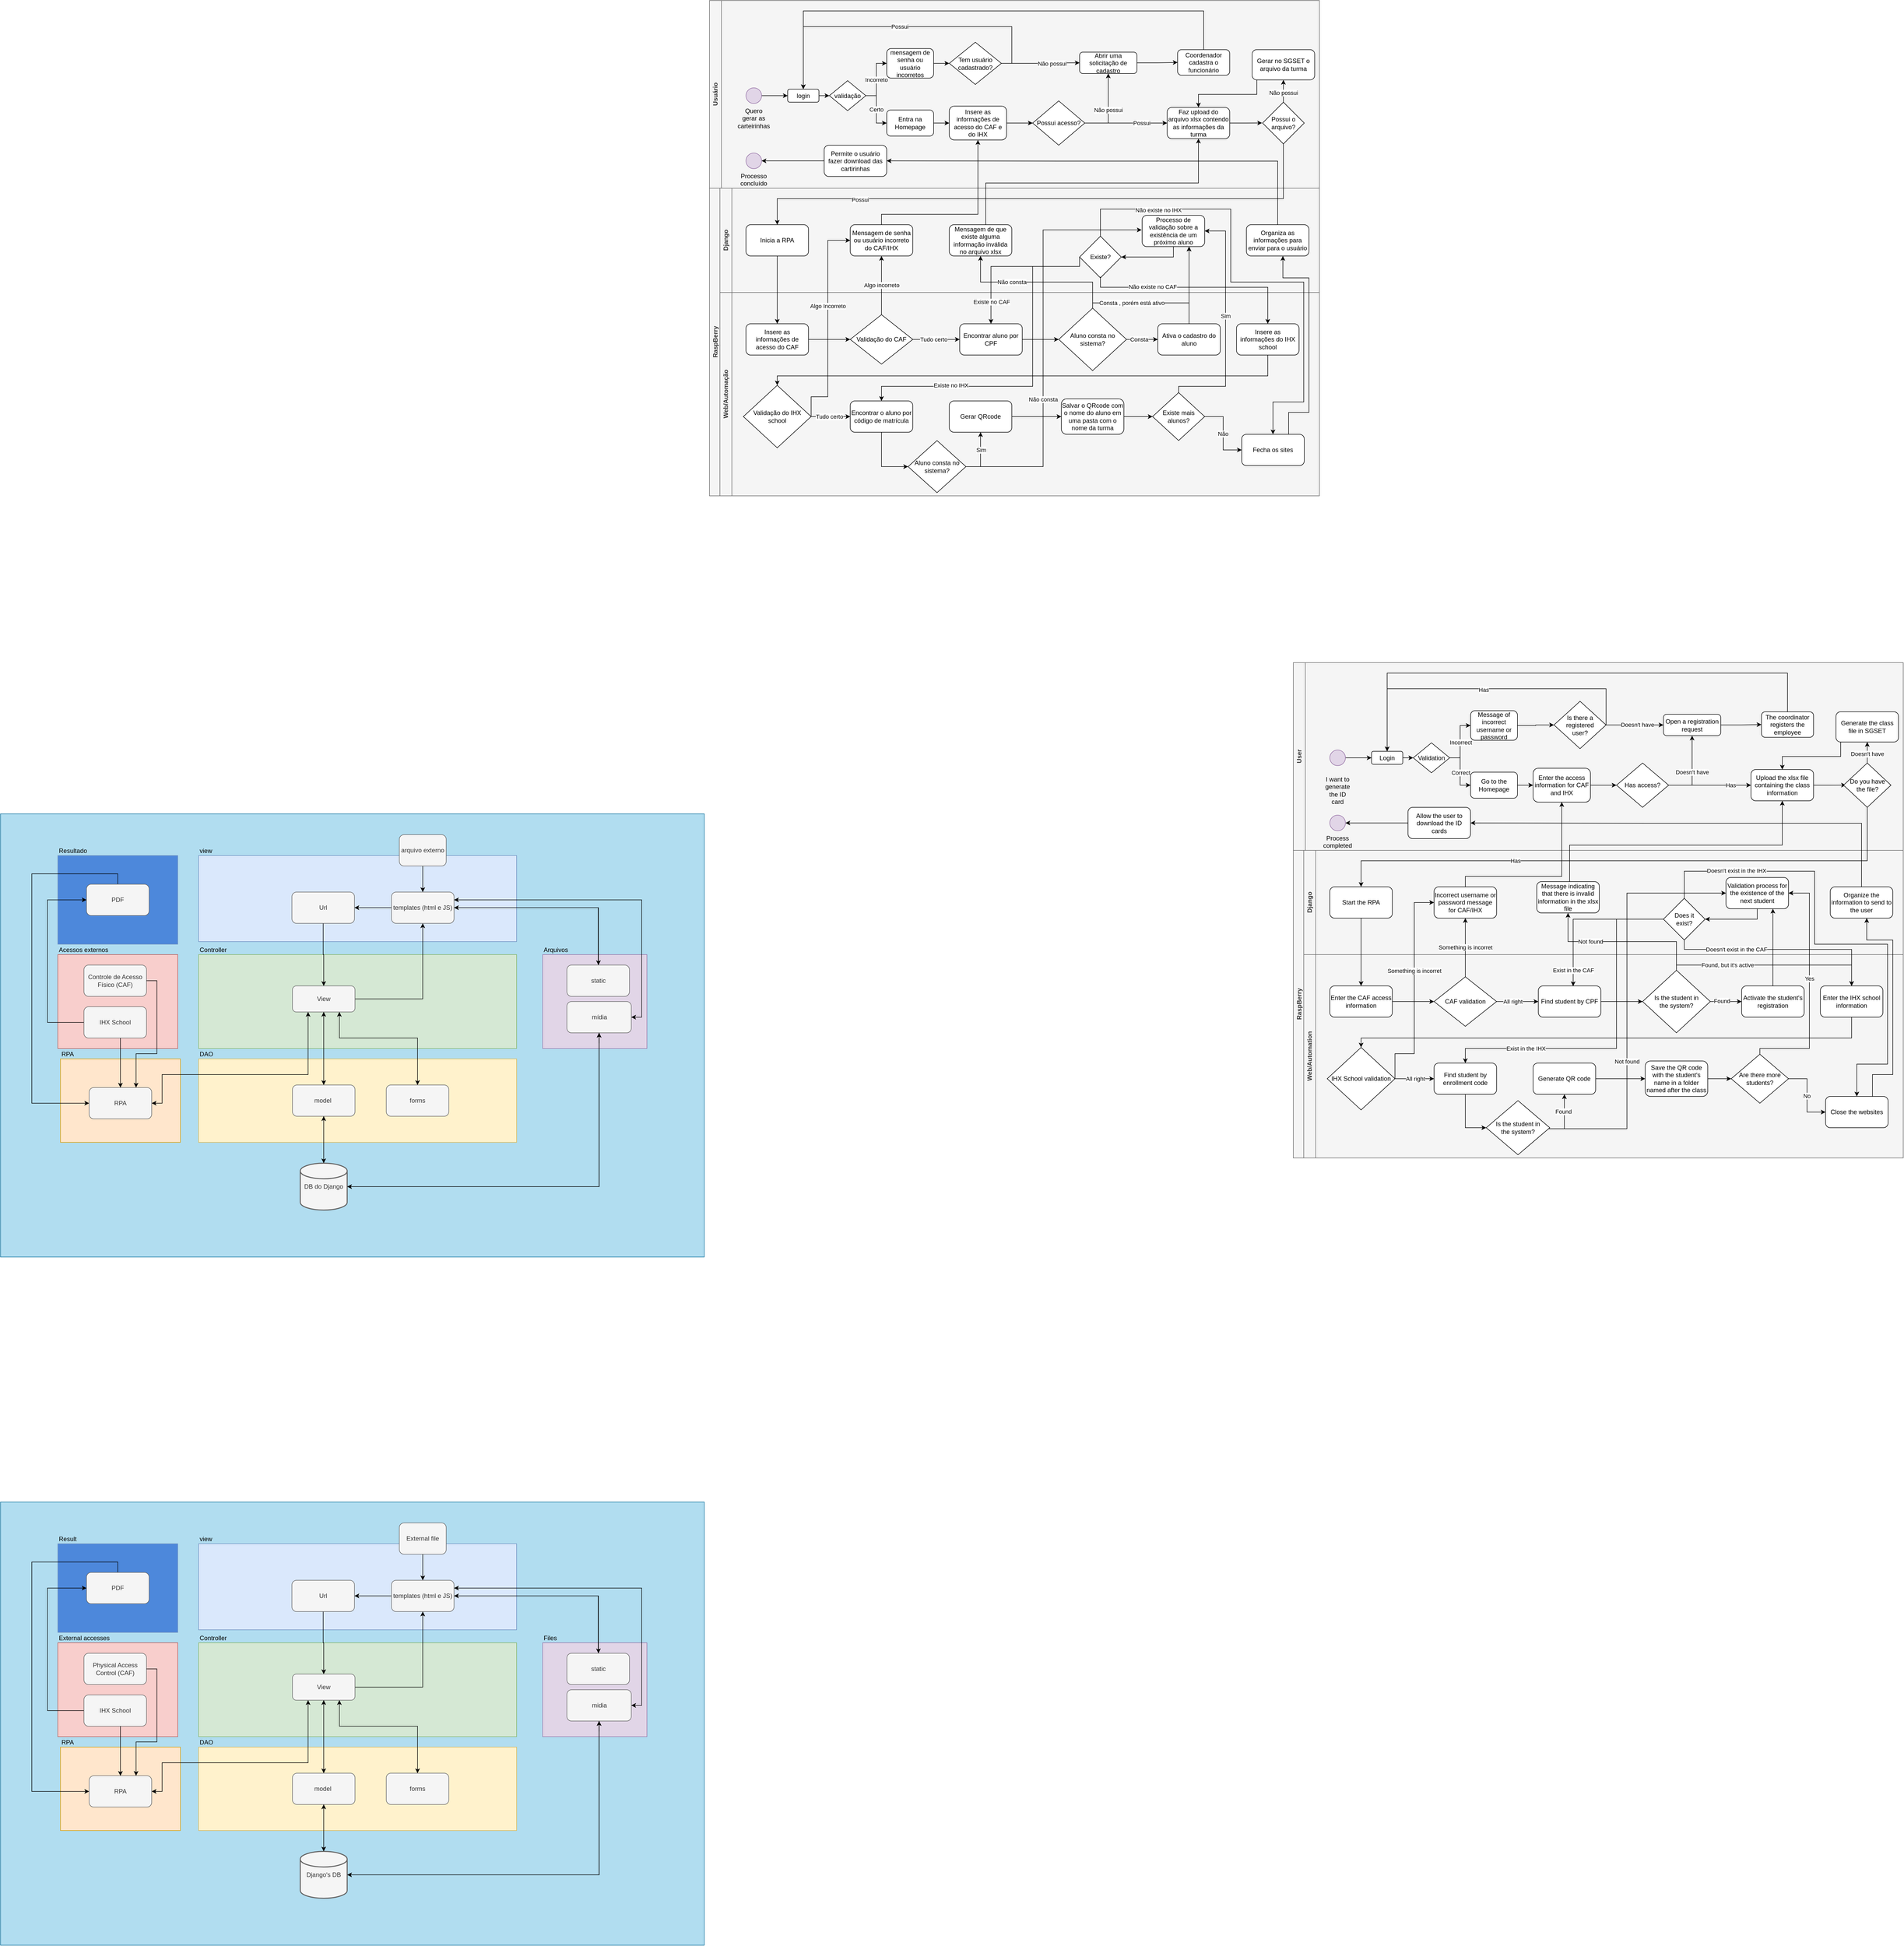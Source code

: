 <mxfile version="24.9.1">
  <diagram name="Página-1" id="K47cS8L8qyV7MDAkbp4L">
    <mxGraphModel dx="1323" dy="2700" grid="1" gridSize="10" guides="1" tooltips="1" connect="1" arrows="1" fold="1" page="0" pageScale="1" pageWidth="827" pageHeight="1169" math="0" shadow="0">
      <root>
        <mxCell id="0" />
        <mxCell id="1" parent="0" />
        <mxCell id="PlBcJ14bGUxrVXRC0I0A-58" value="RaspBerry" style="swimlane;horizontal=0;whiteSpace=wrap;html=1;swimlaneFillColor=#f5f5f5;fillColor=#f5f5f5;fontColor=#333333;strokeColor=#666666;" parent="1" vertex="1">
          <mxGeometry x="1540" y="-1250" width="1170" height="590" as="geometry" />
        </mxCell>
        <mxCell id="PlBcJ14bGUxrVXRC0I0A-60" value="Django" style="swimlane;horizontal=0;whiteSpace=wrap;html=1;swimlaneFillColor=#f5f5f5;fillColor=#f5f5f5;fontColor=#333333;strokeColor=#666666;" parent="PlBcJ14bGUxrVXRC0I0A-58" vertex="1">
          <mxGeometry x="20" width="1150" height="200" as="geometry" />
        </mxCell>
        <mxCell id="PlBcJ14bGUxrVXRC0I0A-67" value="Inicia a RPA" style="rounded=1;whiteSpace=wrap;html=1;" parent="PlBcJ14bGUxrVXRC0I0A-60" vertex="1">
          <mxGeometry x="50" y="70" width="120" height="60" as="geometry" />
        </mxCell>
        <mxCell id="PlBcJ14bGUxrVXRC0I0A-73" value="Mensagem de senha ou usuário incorreto do CAF/IHX" style="rounded=1;whiteSpace=wrap;html=1;" parent="PlBcJ14bGUxrVXRC0I0A-60" vertex="1">
          <mxGeometry x="250" y="70" width="120" height="60" as="geometry" />
        </mxCell>
        <mxCell id="_XxwBsFJrFW_6u2PjJj5-1" value="Mensagem de que existe alguma informação inválida no arquivo xlsx" style="rounded=1;whiteSpace=wrap;html=1;" parent="PlBcJ14bGUxrVXRC0I0A-60" vertex="1">
          <mxGeometry x="440" y="70" width="120" height="60" as="geometry" />
        </mxCell>
        <mxCell id="_XxwBsFJrFW_6u2PjJj5-26" value="Organiza as informações para enviar para o usuário" style="rounded=1;whiteSpace=wrap;html=1;" parent="PlBcJ14bGUxrVXRC0I0A-60" vertex="1">
          <mxGeometry x="1010" y="70" width="120" height="60" as="geometry" />
        </mxCell>
        <mxCell id="_XxwBsFJrFW_6u2PjJj5-45" style="edgeStyle=orthogonalEdgeStyle;rounded=0;orthogonalLoop=1;jettySize=auto;html=1;exitX=0.5;exitY=1;exitDx=0;exitDy=0;entryX=1;entryY=0.5;entryDx=0;entryDy=0;" parent="PlBcJ14bGUxrVXRC0I0A-60" source="_XxwBsFJrFW_6u2PjJj5-4" target="_XxwBsFJrFW_6u2PjJj5-44" edge="1">
          <mxGeometry relative="1" as="geometry" />
        </mxCell>
        <mxCell id="_XxwBsFJrFW_6u2PjJj5-4" value="Processo de validação sobre a existência de um próximo aluno" style="rounded=1;whiteSpace=wrap;html=1;" parent="PlBcJ14bGUxrVXRC0I0A-60" vertex="1">
          <mxGeometry x="810" y="52" width="120" height="60" as="geometry" />
        </mxCell>
        <mxCell id="_XxwBsFJrFW_6u2PjJj5-44" value="Existe?" style="rhombus;whiteSpace=wrap;html=1;" parent="PlBcJ14bGUxrVXRC0I0A-60" vertex="1">
          <mxGeometry x="690" y="92" width="80" height="80" as="geometry" />
        </mxCell>
        <mxCell id="zuKYI21qZRDiknx12uTm-1" value="" style="rounded=0;whiteSpace=wrap;html=1;fillColor=#b1ddf0;strokeColor=#10739e;" parent="1" vertex="1">
          <mxGeometry x="180" y="-50" width="1350" height="850" as="geometry" />
        </mxCell>
        <mxCell id="hg5Hqc_ry-HT2kRZ8DrR-13" value="RPA" style="rounded=0;whiteSpace=wrap;html=1;fillColor=#ffe6cc;strokeColor=#d79b00;labelPosition=center;verticalLabelPosition=top;align=left;verticalAlign=bottom;" parent="1" vertex="1">
          <mxGeometry x="295" y="420" width="230" height="160" as="geometry" />
        </mxCell>
        <mxCell id="qqIw4BZbV4iG1Tn0gZxv-82" value="Resultado" style="rounded=0;whiteSpace=wrap;html=1;fillColor=#4d88db;strokeColor=#6c8ebf;labelPosition=center;verticalLabelPosition=top;align=left;verticalAlign=bottom;" parent="1" vertex="1">
          <mxGeometry x="290" y="30" width="230" height="170" as="geometry" />
        </mxCell>
        <mxCell id="qqIw4BZbV4iG1Tn0gZxv-72" value="Acessos externos" style="rounded=0;whiteSpace=wrap;html=1;fillColor=#f8cecc;strokeColor=#b85450;labelPosition=center;verticalLabelPosition=top;align=left;verticalAlign=bottom;" parent="1" vertex="1">
          <mxGeometry x="290" y="220" width="230" height="180" as="geometry" />
        </mxCell>
        <mxCell id="qqIw4BZbV4iG1Tn0gZxv-50" value="Arquivos" style="rounded=0;whiteSpace=wrap;html=1;fillColor=#e1d5e7;strokeColor=#9673a6;labelPosition=center;verticalLabelPosition=top;align=left;verticalAlign=bottom;" parent="1" vertex="1">
          <mxGeometry x="1220" y="220" width="200" height="180" as="geometry" />
        </mxCell>
        <mxCell id="qqIw4BZbV4iG1Tn0gZxv-46" value="DAO" style="rounded=0;whiteSpace=wrap;html=1;fillColor=#fff2cc;strokeColor=#d6b656;labelPosition=center;verticalLabelPosition=top;align=left;verticalAlign=bottom;" parent="1" vertex="1">
          <mxGeometry x="560" y="420" width="610" height="160" as="geometry" />
        </mxCell>
        <mxCell id="qqIw4BZbV4iG1Tn0gZxv-44" value="Controller" style="rounded=0;whiteSpace=wrap;html=1;fillColor=#d5e8d4;strokeColor=#82b366;align=left;labelPosition=center;verticalLabelPosition=top;verticalAlign=bottom;" parent="1" vertex="1">
          <mxGeometry x="560" y="220" width="610" height="180" as="geometry" />
        </mxCell>
        <mxCell id="qqIw4BZbV4iG1Tn0gZxv-7" value="view" style="rounded=0;whiteSpace=wrap;html=1;fillColor=#dae8fc;strokeColor=#6c8ebf;align=left;labelPosition=center;verticalLabelPosition=top;verticalAlign=bottom;" parent="1" vertex="1">
          <mxGeometry x="560" y="30" width="610" height="165" as="geometry" />
        </mxCell>
        <mxCell id="qqIw4BZbV4iG1Tn0gZxv-38" style="edgeStyle=orthogonalEdgeStyle;rounded=0;orthogonalLoop=1;jettySize=auto;html=1;entryX=1;entryY=0.5;entryDx=0;entryDy=0;" parent="1" source="qqIw4BZbV4iG1Tn0gZxv-8" target="qqIw4BZbV4iG1Tn0gZxv-12" edge="1">
          <mxGeometry relative="1" as="geometry" />
        </mxCell>
        <mxCell id="qqIw4BZbV4iG1Tn0gZxv-48" style="edgeStyle=orthogonalEdgeStyle;rounded=0;orthogonalLoop=1;jettySize=auto;html=1;" parent="1" source="qqIw4BZbV4iG1Tn0gZxv-8" target="qqIw4BZbV4iG1Tn0gZxv-10" edge="1">
          <mxGeometry relative="1" as="geometry">
            <Array as="points">
              <mxPoint x="1327" y="130" />
            </Array>
          </mxGeometry>
        </mxCell>
        <mxCell id="qqIw4BZbV4iG1Tn0gZxv-63" style="edgeStyle=orthogonalEdgeStyle;rounded=0;orthogonalLoop=1;jettySize=auto;html=1;exitX=1;exitY=0.25;exitDx=0;exitDy=0;entryX=1;entryY=0.5;entryDx=0;entryDy=0;" parent="1" source="qqIw4BZbV4iG1Tn0gZxv-8" target="qqIw4BZbV4iG1Tn0gZxv-17" edge="1">
          <mxGeometry relative="1" as="geometry" />
        </mxCell>
        <mxCell id="qqIw4BZbV4iG1Tn0gZxv-8" value="templates (html e JS)" style="rounded=1;whiteSpace=wrap;html=1;fillColor=#f5f5f5;fontColor=#333333;strokeColor=#666666;" parent="1" vertex="1">
          <mxGeometry x="930" y="100" width="120" height="60" as="geometry" />
        </mxCell>
        <mxCell id="qqIw4BZbV4iG1Tn0gZxv-60" style="edgeStyle=orthogonalEdgeStyle;rounded=0;orthogonalLoop=1;jettySize=auto;html=1;exitX=0.5;exitY=0;exitDx=0;exitDy=0;entryX=0.25;entryY=0;entryDx=0;entryDy=0;" parent="1" source="qqIw4BZbV4iG1Tn0gZxv-9" target="qqIw4BZbV4iG1Tn0gZxv-11" edge="1">
          <mxGeometry relative="1" as="geometry">
            <Array as="points">
              <mxPoint x="980" y="380" />
              <mxPoint x="830" y="380" />
            </Array>
          </mxGeometry>
        </mxCell>
        <mxCell id="qqIw4BZbV4iG1Tn0gZxv-9" value="forms" style="rounded=1;whiteSpace=wrap;html=1;fillColor=#f5f5f5;fontColor=#333333;strokeColor=#666666;" parent="1" vertex="1">
          <mxGeometry x="920" y="470" width="120" height="60" as="geometry" />
        </mxCell>
        <mxCell id="qqIw4BZbV4iG1Tn0gZxv-36" style="edgeStyle=orthogonalEdgeStyle;rounded=0;orthogonalLoop=1;jettySize=auto;html=1;" parent="1" source="qqIw4BZbV4iG1Tn0gZxv-10" target="qqIw4BZbV4iG1Tn0gZxv-8" edge="1">
          <mxGeometry relative="1" as="geometry">
            <Array as="points">
              <mxPoint x="1326" y="130" />
            </Array>
          </mxGeometry>
        </mxCell>
        <mxCell id="qqIw4BZbV4iG1Tn0gZxv-10" value="static" style="rounded=1;whiteSpace=wrap;html=1;fillColor=#f5f5f5;fontColor=#333333;strokeColor=#666666;" parent="1" vertex="1">
          <mxGeometry x="1266.5" y="240" width="120" height="60" as="geometry" />
        </mxCell>
        <mxCell id="qqIw4BZbV4iG1Tn0gZxv-57" style="edgeStyle=orthogonalEdgeStyle;rounded=0;orthogonalLoop=1;jettySize=auto;html=1;" parent="1" source="qqIw4BZbV4iG1Tn0gZxv-11" target="qqIw4BZbV4iG1Tn0gZxv-13" edge="1">
          <mxGeometry relative="1" as="geometry" />
        </mxCell>
        <mxCell id="qqIw4BZbV4iG1Tn0gZxv-59" style="edgeStyle=orthogonalEdgeStyle;rounded=0;orthogonalLoop=1;jettySize=auto;html=1;exitX=0.25;exitY=0;exitDx=0;exitDy=0;" parent="1" source="qqIw4BZbV4iG1Tn0gZxv-11" target="qqIw4BZbV4iG1Tn0gZxv-9" edge="1">
          <mxGeometry relative="1" as="geometry">
            <Array as="points">
              <mxPoint x="830" y="380" />
              <mxPoint x="980" y="380" />
            </Array>
          </mxGeometry>
        </mxCell>
        <mxCell id="qqIw4BZbV4iG1Tn0gZxv-67" style="edgeStyle=orthogonalEdgeStyle;rounded=0;orthogonalLoop=1;jettySize=auto;html=1;exitX=0;exitY=0.5;exitDx=0;exitDy=0;entryX=0.5;entryY=1;entryDx=0;entryDy=0;" parent="1" source="qqIw4BZbV4iG1Tn0gZxv-11" target="qqIw4BZbV4iG1Tn0gZxv-8" edge="1">
          <mxGeometry relative="1" as="geometry" />
        </mxCell>
        <mxCell id="qqIw4BZbV4iG1Tn0gZxv-11" value="View" style="rounded=1;whiteSpace=wrap;html=1;direction=west;fillColor=#f5f5f5;fontColor=#333333;strokeColor=#666666;" parent="1" vertex="1">
          <mxGeometry x="740" y="280" width="120" height="50" as="geometry" />
        </mxCell>
        <mxCell id="qqIw4BZbV4iG1Tn0gZxv-39" style="edgeStyle=orthogonalEdgeStyle;rounded=0;orthogonalLoop=1;jettySize=auto;html=1;" parent="1" source="qqIw4BZbV4iG1Tn0gZxv-12" target="qqIw4BZbV4iG1Tn0gZxv-11" edge="1">
          <mxGeometry relative="1" as="geometry" />
        </mxCell>
        <mxCell id="qqIw4BZbV4iG1Tn0gZxv-12" value="Url" style="rounded=1;whiteSpace=wrap;html=1;fillColor=#f5f5f5;fontColor=#333333;strokeColor=#666666;" parent="1" vertex="1">
          <mxGeometry x="739" y="100" width="120" height="60" as="geometry" />
        </mxCell>
        <mxCell id="qqIw4BZbV4iG1Tn0gZxv-58" style="edgeStyle=orthogonalEdgeStyle;rounded=0;orthogonalLoop=1;jettySize=auto;html=1;exitX=0.5;exitY=0;exitDx=0;exitDy=0;" parent="1" source="qqIw4BZbV4iG1Tn0gZxv-13" target="qqIw4BZbV4iG1Tn0gZxv-11" edge="1">
          <mxGeometry relative="1" as="geometry" />
        </mxCell>
        <mxCell id="qqIw4BZbV4iG1Tn0gZxv-13" value="model&amp;nbsp;" style="rounded=1;whiteSpace=wrap;html=1;fillColor=#f5f5f5;fontColor=#333333;strokeColor=#666666;" parent="1" vertex="1">
          <mxGeometry x="740" y="470" width="120" height="60" as="geometry" />
        </mxCell>
        <mxCell id="qqIw4BZbV4iG1Tn0gZxv-41" style="edgeStyle=orthogonalEdgeStyle;rounded=0;orthogonalLoop=1;jettySize=auto;html=1;entryX=0.5;entryY=1;entryDx=0;entryDy=0;" parent="1" source="qqIw4BZbV4iG1Tn0gZxv-15" target="qqIw4BZbV4iG1Tn0gZxv-13" edge="1">
          <mxGeometry relative="1" as="geometry" />
        </mxCell>
        <mxCell id="qqIw4BZbV4iG1Tn0gZxv-52" style="edgeStyle=orthogonalEdgeStyle;rounded=0;orthogonalLoop=1;jettySize=auto;html=1;entryX=0.5;entryY=1;entryDx=0;entryDy=0;" parent="1" source="qqIw4BZbV4iG1Tn0gZxv-15" target="qqIw4BZbV4iG1Tn0gZxv-17" edge="1">
          <mxGeometry relative="1" as="geometry" />
        </mxCell>
        <mxCell id="qqIw4BZbV4iG1Tn0gZxv-15" value="DB do Django" style="strokeWidth=2;html=1;shape=mxgraph.flowchart.database;whiteSpace=wrap;fillColor=#f5f5f5;fontColor=#333333;strokeColor=#666666;" parent="1" vertex="1">
          <mxGeometry x="755" y="620" width="90" height="90" as="geometry" />
        </mxCell>
        <mxCell id="qqIw4BZbV4iG1Tn0gZxv-64" style="edgeStyle=orthogonalEdgeStyle;rounded=0;orthogonalLoop=1;jettySize=auto;html=1;exitX=1;exitY=0.5;exitDx=0;exitDy=0;entryX=1;entryY=0.25;entryDx=0;entryDy=0;" parent="1" source="qqIw4BZbV4iG1Tn0gZxv-17" target="qqIw4BZbV4iG1Tn0gZxv-8" edge="1">
          <mxGeometry relative="1" as="geometry" />
        </mxCell>
        <mxCell id="qqIw4BZbV4iG1Tn0gZxv-17" value="mídia" style="rounded=1;whiteSpace=wrap;html=1;fillColor=#f5f5f5;fontColor=#333333;strokeColor=#666666;" parent="1" vertex="1">
          <mxGeometry x="1266.5" y="310" width="123.5" height="60" as="geometry" />
        </mxCell>
        <mxCell id="qqIw4BZbV4iG1Tn0gZxv-35" value="" style="edgeStyle=orthogonalEdgeStyle;rounded=0;orthogonalLoop=1;jettySize=auto;html=1;" parent="1" source="qqIw4BZbV4iG1Tn0gZxv-18" target="qqIw4BZbV4iG1Tn0gZxv-8" edge="1">
          <mxGeometry relative="1" as="geometry" />
        </mxCell>
        <mxCell id="qqIw4BZbV4iG1Tn0gZxv-18" value="arquivo externo" style="rounded=1;whiteSpace=wrap;html=1;fillColor=#f5f5f5;fontColor=#333333;strokeColor=#666666;" parent="1" vertex="1">
          <mxGeometry x="945" y="-10" width="90" height="60" as="geometry" />
        </mxCell>
        <mxCell id="qqIw4BZbV4iG1Tn0gZxv-40" style="edgeStyle=orthogonalEdgeStyle;rounded=0;orthogonalLoop=1;jettySize=auto;html=1;entryX=0.5;entryY=0;entryDx=0;entryDy=0;entryPerimeter=0;" parent="1" source="qqIw4BZbV4iG1Tn0gZxv-13" target="qqIw4BZbV4iG1Tn0gZxv-15" edge="1">
          <mxGeometry relative="1" as="geometry" />
        </mxCell>
        <mxCell id="qqIw4BZbV4iG1Tn0gZxv-45" style="edgeStyle=orthogonalEdgeStyle;rounded=0;orthogonalLoop=1;jettySize=auto;html=1;exitX=0.5;exitY=1;exitDx=0;exitDy=0;" parent="1" source="qqIw4BZbV4iG1Tn0gZxv-17" target="qqIw4BZbV4iG1Tn0gZxv-17" edge="1">
          <mxGeometry relative="1" as="geometry" />
        </mxCell>
        <mxCell id="qqIw4BZbV4iG1Tn0gZxv-51" style="edgeStyle=orthogonalEdgeStyle;rounded=0;orthogonalLoop=1;jettySize=auto;html=1;exitX=0.5;exitY=1;exitDx=0;exitDy=0;entryX=1;entryY=0.5;entryDx=0;entryDy=0;entryPerimeter=0;" parent="1" source="qqIw4BZbV4iG1Tn0gZxv-17" target="qqIw4BZbV4iG1Tn0gZxv-15" edge="1">
          <mxGeometry relative="1" as="geometry" />
        </mxCell>
        <mxCell id="qqIw4BZbV4iG1Tn0gZxv-73" value="&lt;span class=&quot;notion-enable-hover&quot; data-token-index=&quot;0&quot; style=&quot;&quot;&gt;Controle de Acesso Físico (CAF)&lt;/span&gt;" style="rounded=1;whiteSpace=wrap;html=1;fillColor=#f5f5f5;fontColor=#333333;strokeColor=#666666;" parent="1" vertex="1">
          <mxGeometry x="340" y="240" width="120" height="60" as="geometry" />
        </mxCell>
        <mxCell id="qqIw4BZbV4iG1Tn0gZxv-84" style="edgeStyle=orthogonalEdgeStyle;rounded=0;orthogonalLoop=1;jettySize=auto;html=1;exitX=0;exitY=0.5;exitDx=0;exitDy=0;entryX=0;entryY=0.5;entryDx=0;entryDy=0;" parent="1" source="qqIw4BZbV4iG1Tn0gZxv-74" target="qqIw4BZbV4iG1Tn0gZxv-83" edge="1">
          <mxGeometry relative="1" as="geometry">
            <Array as="points">
              <mxPoint x="270" y="350" />
              <mxPoint x="270" y="115" />
            </Array>
          </mxGeometry>
        </mxCell>
        <mxCell id="qqIw4BZbV4iG1Tn0gZxv-74" value="&lt;br&gt;&lt;span class=&quot;notion-enable-hover&quot; data-token-index=&quot;0&quot; style=&quot;&quot;&gt;IHX School&lt;/span&gt;&lt;div&gt;&lt;br/&gt;&lt;/div&gt;" style="rounded=1;whiteSpace=wrap;html=1;fillColor=#f5f5f5;fontColor=#333333;strokeColor=#666666;" parent="1" vertex="1">
          <mxGeometry x="340" y="320" width="120" height="60" as="geometry" />
        </mxCell>
        <mxCell id="hg5Hqc_ry-HT2kRZ8DrR-8" style="edgeStyle=orthogonalEdgeStyle;rounded=0;orthogonalLoop=1;jettySize=auto;html=1;exitX=0.5;exitY=0;exitDx=0;exitDy=0;" parent="1" source="qqIw4BZbV4iG1Tn0gZxv-83" target="hg5Hqc_ry-HT2kRZ8DrR-3" edge="1">
          <mxGeometry relative="1" as="geometry">
            <Array as="points">
              <mxPoint x="405" y="65" />
              <mxPoint x="240" y="65" />
              <mxPoint x="240" y="505" />
            </Array>
          </mxGeometry>
        </mxCell>
        <mxCell id="qqIw4BZbV4iG1Tn0gZxv-83" value="PDF" style="rounded=1;whiteSpace=wrap;html=1;fillColor=#f5f5f5;fontColor=#333333;strokeColor=#666666;" parent="1" vertex="1">
          <mxGeometry x="345" y="85" width="120" height="60" as="geometry" />
        </mxCell>
        <mxCell id="PlBcJ14bGUxrVXRC0I0A-2" value="Usuário" style="swimlane;horizontal=0;whiteSpace=wrap;html=1;glass=0;rounded=0;fillColor=#f5f5f5;fontColor=#333333;strokeColor=#666666;swimlaneFillColor=#f5f5f5;" parent="1" vertex="1">
          <mxGeometry x="1540" y="-1610" width="1170" height="360" as="geometry" />
        </mxCell>
        <mxCell id="PlBcJ14bGUxrVXRC0I0A-24" style="edgeStyle=orthogonalEdgeStyle;rounded=0;orthogonalLoop=1;jettySize=auto;html=1;exitX=1;exitY=0.5;exitDx=0;exitDy=0;entryX=0;entryY=0.5;entryDx=0;entryDy=0;fillColor=#f8cecc;strokeColor=#000000;" parent="PlBcJ14bGUxrVXRC0I0A-2" source="PlBcJ14bGUxrVXRC0I0A-17" target="PlBcJ14bGUxrVXRC0I0A-22" edge="1">
          <mxGeometry relative="1" as="geometry" />
        </mxCell>
        <mxCell id="PlBcJ14bGUxrVXRC0I0A-28" value="Não possui" style="edgeLabel;html=1;align=center;verticalAlign=middle;resizable=0;points=[];" parent="PlBcJ14bGUxrVXRC0I0A-24" vertex="1" connectable="0">
          <mxGeometry x="0.297" y="-1" relative="1" as="geometry">
            <mxPoint as="offset" />
          </mxGeometry>
        </mxCell>
        <mxCell id="PlBcJ14bGUxrVXRC0I0A-9" style="edgeStyle=orthogonalEdgeStyle;rounded=0;orthogonalLoop=1;jettySize=auto;html=1;exitX=1;exitY=0.5;exitDx=0;exitDy=0;entryX=0;entryY=0.5;entryDx=0;entryDy=0;" parent="PlBcJ14bGUxrVXRC0I0A-2" source="PlBcJ14bGUxrVXRC0I0A-5" target="PlBcJ14bGUxrVXRC0I0A-7" edge="1">
          <mxGeometry relative="1" as="geometry" />
        </mxCell>
        <mxCell id="PlBcJ14bGUxrVXRC0I0A-5" value="Quero gerar as carteirinhas" style="ellipse;whiteSpace=wrap;html=1;aspect=fixed;fillColor=#e1d5e7;strokeColor=#9673a6;labelPosition=center;verticalLabelPosition=bottom;align=center;verticalAlign=top;" parent="PlBcJ14bGUxrVXRC0I0A-2" vertex="1">
          <mxGeometry x="70" y="167.5" width="30" height="30" as="geometry" />
        </mxCell>
        <mxCell id="PlBcJ14bGUxrVXRC0I0A-40" style="edgeStyle=orthogonalEdgeStyle;rounded=0;orthogonalLoop=1;jettySize=auto;html=1;exitX=1;exitY=0.5;exitDx=0;exitDy=0;entryX=0;entryY=0.5;entryDx=0;entryDy=0;" parent="PlBcJ14bGUxrVXRC0I0A-2" source="PlBcJ14bGUxrVXRC0I0A-7" target="PlBcJ14bGUxrVXRC0I0A-8" edge="1">
          <mxGeometry relative="1" as="geometry" />
        </mxCell>
        <mxCell id="PlBcJ14bGUxrVXRC0I0A-7" value="login" style="rounded=1;whiteSpace=wrap;html=1;" parent="PlBcJ14bGUxrVXRC0I0A-2" vertex="1">
          <mxGeometry x="150" y="170" width="60" height="25" as="geometry" />
        </mxCell>
        <mxCell id="PlBcJ14bGUxrVXRC0I0A-12" value="Incorreto" style="edgeStyle=orthogonalEdgeStyle;rounded=0;orthogonalLoop=1;jettySize=auto;html=1;exitX=1;exitY=0.5;exitDx=0;exitDy=0;entryX=0;entryY=0.5;entryDx=0;entryDy=0;fillColor=#d5e8d4;strokeColor=#000000;" parent="PlBcJ14bGUxrVXRC0I0A-2" source="PlBcJ14bGUxrVXRC0I0A-8" target="PlBcJ14bGUxrVXRC0I0A-11" edge="1">
          <mxGeometry relative="1" as="geometry" />
        </mxCell>
        <mxCell id="PlBcJ14bGUxrVXRC0I0A-15" value="Certo" style="edgeStyle=orthogonalEdgeStyle;rounded=0;orthogonalLoop=1;jettySize=auto;html=1;exitX=1;exitY=0.5;exitDx=0;exitDy=0;entryX=0;entryY=0.5;entryDx=0;entryDy=0;" parent="PlBcJ14bGUxrVXRC0I0A-2" source="PlBcJ14bGUxrVXRC0I0A-8" target="PlBcJ14bGUxrVXRC0I0A-14" edge="1">
          <mxGeometry relative="1" as="geometry" />
        </mxCell>
        <mxCell id="PlBcJ14bGUxrVXRC0I0A-8" value="validação" style="rhombus;whiteSpace=wrap;html=1;" parent="PlBcJ14bGUxrVXRC0I0A-2" vertex="1">
          <mxGeometry x="230" y="153.75" width="70" height="57.5" as="geometry" />
        </mxCell>
        <mxCell id="PlBcJ14bGUxrVXRC0I0A-19" style="edgeStyle=orthogonalEdgeStyle;rounded=0;orthogonalLoop=1;jettySize=auto;html=1;entryX=0;entryY=0.5;entryDx=0;entryDy=0;" parent="PlBcJ14bGUxrVXRC0I0A-2" source="PlBcJ14bGUxrVXRC0I0A-11" target="PlBcJ14bGUxrVXRC0I0A-17" edge="1">
          <mxGeometry relative="1" as="geometry" />
        </mxCell>
        <mxCell id="PlBcJ14bGUxrVXRC0I0A-11" value="mensagem de senha ou&lt;div&gt;usuário incorretos&lt;/div&gt;" style="rounded=1;whiteSpace=wrap;html=1;" parent="PlBcJ14bGUxrVXRC0I0A-2" vertex="1">
          <mxGeometry x="340" y="92.13" width="90" height="56.75" as="geometry" />
        </mxCell>
        <mxCell id="PlBcJ14bGUxrVXRC0I0A-34" style="edgeStyle=orthogonalEdgeStyle;rounded=0;orthogonalLoop=1;jettySize=auto;html=1;entryX=0;entryY=0.5;entryDx=0;entryDy=0;" parent="PlBcJ14bGUxrVXRC0I0A-2" source="PlBcJ14bGUxrVXRC0I0A-14" target="PlBcJ14bGUxrVXRC0I0A-33" edge="1">
          <mxGeometry relative="1" as="geometry" />
        </mxCell>
        <mxCell id="PlBcJ14bGUxrVXRC0I0A-14" value="Entra na Homepage" style="rounded=1;whiteSpace=wrap;html=1;" parent="PlBcJ14bGUxrVXRC0I0A-2" vertex="1">
          <mxGeometry x="340" y="210" width="90" height="50" as="geometry" />
        </mxCell>
        <mxCell id="PlBcJ14bGUxrVXRC0I0A-21" value="Possui" style="edgeStyle=orthogonalEdgeStyle;rounded=0;orthogonalLoop=1;jettySize=auto;html=1;exitX=1;exitY=0.5;exitDx=0;exitDy=0;fillColor=#d5e8d4;strokeColor=#000000;fontColor=#000000;" parent="PlBcJ14bGUxrVXRC0I0A-2" source="PlBcJ14bGUxrVXRC0I0A-17" target="PlBcJ14bGUxrVXRC0I0A-7" edge="1">
          <mxGeometry relative="1" as="geometry">
            <Array as="points">
              <mxPoint x="580" y="121" />
              <mxPoint x="580" y="50" />
              <mxPoint x="180" y="50" />
            </Array>
          </mxGeometry>
        </mxCell>
        <mxCell id="PlBcJ14bGUxrVXRC0I0A-17" value="Tem usuário cadastrado?" style="rhombus;whiteSpace=wrap;html=1;" parent="PlBcJ14bGUxrVXRC0I0A-2" vertex="1">
          <mxGeometry x="460" y="80" width="100" height="81" as="geometry" />
        </mxCell>
        <mxCell id="PlBcJ14bGUxrVXRC0I0A-31" style="edgeStyle=orthogonalEdgeStyle;rounded=0;orthogonalLoop=1;jettySize=auto;html=1;entryX=0;entryY=0.5;entryDx=0;entryDy=0;" parent="PlBcJ14bGUxrVXRC0I0A-2" source="PlBcJ14bGUxrVXRC0I0A-22" target="PlBcJ14bGUxrVXRC0I0A-25" edge="1">
          <mxGeometry relative="1" as="geometry" />
        </mxCell>
        <mxCell id="PlBcJ14bGUxrVXRC0I0A-22" value="Abrir uma solicitação de cadastro" style="rounded=1;whiteSpace=wrap;html=1;" parent="PlBcJ14bGUxrVXRC0I0A-2" vertex="1">
          <mxGeometry x="710" y="99" width="110" height="41" as="geometry" />
        </mxCell>
        <mxCell id="PlBcJ14bGUxrVXRC0I0A-32" style="edgeStyle=orthogonalEdgeStyle;rounded=0;orthogonalLoop=1;jettySize=auto;html=1;entryX=0.5;entryY=0;entryDx=0;entryDy=0;" parent="PlBcJ14bGUxrVXRC0I0A-2" source="PlBcJ14bGUxrVXRC0I0A-25" target="PlBcJ14bGUxrVXRC0I0A-7" edge="1">
          <mxGeometry relative="1" as="geometry">
            <Array as="points">
              <mxPoint x="948" y="20" />
              <mxPoint x="180" y="20" />
            </Array>
          </mxGeometry>
        </mxCell>
        <mxCell id="PlBcJ14bGUxrVXRC0I0A-25" value="Coordenador cadastra o funcionário" style="rounded=1;whiteSpace=wrap;html=1;" parent="PlBcJ14bGUxrVXRC0I0A-2" vertex="1">
          <mxGeometry x="898" y="94.25" width="100" height="49" as="geometry" />
        </mxCell>
        <mxCell id="PlBcJ14bGUxrVXRC0I0A-36" style="edgeStyle=orthogonalEdgeStyle;rounded=0;orthogonalLoop=1;jettySize=auto;html=1;entryX=0;entryY=0.5;entryDx=0;entryDy=0;" parent="PlBcJ14bGUxrVXRC0I0A-2" source="PlBcJ14bGUxrVXRC0I0A-33" target="PlBcJ14bGUxrVXRC0I0A-35" edge="1">
          <mxGeometry relative="1" as="geometry" />
        </mxCell>
        <mxCell id="PlBcJ14bGUxrVXRC0I0A-33" value="Insere as informações de acesso do CAF e do IHX" style="rounded=1;whiteSpace=wrap;html=1;" parent="PlBcJ14bGUxrVXRC0I0A-2" vertex="1">
          <mxGeometry x="460" y="202.5" width="110" height="65" as="geometry" />
        </mxCell>
        <mxCell id="PlBcJ14bGUxrVXRC0I0A-43" value="Não possui" style="edgeStyle=orthogonalEdgeStyle;rounded=0;orthogonalLoop=1;jettySize=auto;html=1;entryX=0.5;entryY=1;entryDx=0;entryDy=0;" parent="PlBcJ14bGUxrVXRC0I0A-2" source="PlBcJ14bGUxrVXRC0I0A-35" target="PlBcJ14bGUxrVXRC0I0A-22" edge="1">
          <mxGeometry relative="1" as="geometry">
            <mxPoint x="790" y="200" as="targetPoint" />
            <Array as="points">
              <mxPoint x="765" y="235" />
            </Array>
          </mxGeometry>
        </mxCell>
        <mxCell id="PlBcJ14bGUxrVXRC0I0A-48" style="edgeStyle=orthogonalEdgeStyle;rounded=0;orthogonalLoop=1;jettySize=auto;html=1;entryX=0;entryY=0.5;entryDx=0;entryDy=0;" parent="PlBcJ14bGUxrVXRC0I0A-2" source="PlBcJ14bGUxrVXRC0I0A-35" target="PlBcJ14bGUxrVXRC0I0A-45" edge="1">
          <mxGeometry relative="1" as="geometry" />
        </mxCell>
        <mxCell id="TNvwOFG4cKAthAWLHhSB-377" value="Possui" style="edgeLabel;html=1;align=center;verticalAlign=middle;resizable=0;points=[];" vertex="1" connectable="0" parent="PlBcJ14bGUxrVXRC0I0A-48">
          <mxGeometry x="0.407" y="-2" relative="1" as="geometry">
            <mxPoint x="-2" y="-2" as="offset" />
          </mxGeometry>
        </mxCell>
        <mxCell id="PlBcJ14bGUxrVXRC0I0A-35" value="Possui acesso?" style="rhombus;whiteSpace=wrap;html=1;" parent="PlBcJ14bGUxrVXRC0I0A-2" vertex="1">
          <mxGeometry x="620" y="192.5" width="100" height="85" as="geometry" />
        </mxCell>
        <mxCell id="PlBcJ14bGUxrVXRC0I0A-51" style="edgeStyle=orthogonalEdgeStyle;rounded=0;orthogonalLoop=1;jettySize=auto;html=1;exitX=1;exitY=0.5;exitDx=0;exitDy=0;" parent="PlBcJ14bGUxrVXRC0I0A-2" source="PlBcJ14bGUxrVXRC0I0A-45" edge="1">
          <mxGeometry relative="1" as="geometry">
            <mxPoint x="1060.0" y="234.857" as="targetPoint" />
          </mxGeometry>
        </mxCell>
        <mxCell id="PlBcJ14bGUxrVXRC0I0A-45" value="Faz upload do arquivo xlsx contendo as informações da turma" style="rounded=1;whiteSpace=wrap;html=1;" parent="PlBcJ14bGUxrVXRC0I0A-2" vertex="1">
          <mxGeometry x="878" y="205" width="120" height="60" as="geometry" />
        </mxCell>
        <mxCell id="PlBcJ14bGUxrVXRC0I0A-53" style="edgeStyle=orthogonalEdgeStyle;rounded=0;orthogonalLoop=1;jettySize=auto;html=1;entryX=0.5;entryY=1;entryDx=0;entryDy=0;" parent="PlBcJ14bGUxrVXRC0I0A-2" source="PlBcJ14bGUxrVXRC0I0A-49" target="PlBcJ14bGUxrVXRC0I0A-52" edge="1">
          <mxGeometry relative="1" as="geometry" />
        </mxCell>
        <mxCell id="PlBcJ14bGUxrVXRC0I0A-54" value="Não possui" style="edgeLabel;html=1;align=center;verticalAlign=middle;resizable=0;points=[];" parent="PlBcJ14bGUxrVXRC0I0A-53" vertex="1" connectable="0">
          <mxGeometry x="-0.131" relative="1" as="geometry">
            <mxPoint as="offset" />
          </mxGeometry>
        </mxCell>
        <mxCell id="PlBcJ14bGUxrVXRC0I0A-49" value="Possui o arquivo?" style="rhombus;whiteSpace=wrap;html=1;" parent="PlBcJ14bGUxrVXRC0I0A-2" vertex="1">
          <mxGeometry x="1061" y="195" width="80" height="80" as="geometry" />
        </mxCell>
        <mxCell id="PlBcJ14bGUxrVXRC0I0A-55" style="edgeStyle=orthogonalEdgeStyle;rounded=0;orthogonalLoop=1;jettySize=auto;html=1;entryX=0.5;entryY=0;entryDx=0;entryDy=0;" parent="PlBcJ14bGUxrVXRC0I0A-2" source="PlBcJ14bGUxrVXRC0I0A-52" target="PlBcJ14bGUxrVXRC0I0A-45" edge="1">
          <mxGeometry relative="1" as="geometry">
            <Array as="points">
              <mxPoint x="1050" y="180" />
              <mxPoint x="938" y="180" />
            </Array>
          </mxGeometry>
        </mxCell>
        <mxCell id="PlBcJ14bGUxrVXRC0I0A-52" value="Gerar no SGSET o arquivo da turma" style="rounded=1;whiteSpace=wrap;html=1;" parent="PlBcJ14bGUxrVXRC0I0A-2" vertex="1">
          <mxGeometry x="1041" y="94.25" width="120" height="58" as="geometry" />
        </mxCell>
        <mxCell id="_XxwBsFJrFW_6u2PjJj5-30" style="edgeStyle=orthogonalEdgeStyle;rounded=0;orthogonalLoop=1;jettySize=auto;html=1;entryX=1;entryY=0.5;entryDx=0;entryDy=0;" parent="PlBcJ14bGUxrVXRC0I0A-2" source="_XxwBsFJrFW_6u2PjJj5-27" target="_XxwBsFJrFW_6u2PjJj5-28" edge="1">
          <mxGeometry relative="1" as="geometry" />
        </mxCell>
        <mxCell id="_XxwBsFJrFW_6u2PjJj5-27" value="Permite o usuário fazer download das cartirinhas" style="rounded=1;whiteSpace=wrap;html=1;" parent="PlBcJ14bGUxrVXRC0I0A-2" vertex="1">
          <mxGeometry x="220" y="277.5" width="120" height="60" as="geometry" />
        </mxCell>
        <mxCell id="_XxwBsFJrFW_6u2PjJj5-28" value="Processo concluído" style="ellipse;whiteSpace=wrap;html=1;aspect=fixed;fillColor=#e1d5e7;strokeColor=#9673a6;labelPosition=center;verticalLabelPosition=bottom;align=center;verticalAlign=top;" parent="PlBcJ14bGUxrVXRC0I0A-2" vertex="1">
          <mxGeometry x="70" y="292.5" width="30" height="30" as="geometry" />
        </mxCell>
        <mxCell id="PlBcJ14bGUxrVXRC0I0A-75" style="edgeStyle=orthogonalEdgeStyle;rounded=0;orthogonalLoop=1;jettySize=auto;html=1;exitX=0.5;exitY=0;exitDx=0;exitDy=0;" parent="1" source="PlBcJ14bGUxrVXRC0I0A-73" target="PlBcJ14bGUxrVXRC0I0A-33" edge="1">
          <mxGeometry relative="1" as="geometry">
            <Array as="points">
              <mxPoint x="1870" y="-1200" />
              <mxPoint x="2055" y="-1200" />
            </Array>
          </mxGeometry>
        </mxCell>
        <mxCell id="_XxwBsFJrFW_6u2PjJj5-3" style="edgeStyle=orthogonalEdgeStyle;rounded=0;orthogonalLoop=1;jettySize=auto;html=1;exitX=0.5;exitY=0;exitDx=0;exitDy=0;" parent="1" source="_XxwBsFJrFW_6u2PjJj5-1" target="PlBcJ14bGUxrVXRC0I0A-45" edge="1">
          <mxGeometry relative="1" as="geometry">
            <Array as="points">
              <mxPoint x="2070" y="-1260" />
              <mxPoint x="2478" y="-1260" />
            </Array>
          </mxGeometry>
        </mxCell>
        <mxCell id="PlBcJ14bGUxrVXRC0I0A-68" style="edgeStyle=orthogonalEdgeStyle;rounded=0;orthogonalLoop=1;jettySize=auto;html=1;entryX=0.5;entryY=0;entryDx=0;entryDy=0;" parent="1" source="PlBcJ14bGUxrVXRC0I0A-49" target="PlBcJ14bGUxrVXRC0I0A-67" edge="1">
          <mxGeometry relative="1" as="geometry">
            <Array as="points">
              <mxPoint x="2641" y="-1230" />
              <mxPoint x="1670" y="-1230" />
            </Array>
          </mxGeometry>
        </mxCell>
        <mxCell id="TNvwOFG4cKAthAWLHhSB-379" value="Possui" style="edgeLabel;html=1;align=center;verticalAlign=middle;resizable=0;points=[];" vertex="1" connectable="0" parent="PlBcJ14bGUxrVXRC0I0A-68">
          <mxGeometry x="0.63" y="2" relative="1" as="geometry">
            <mxPoint as="offset" />
          </mxGeometry>
        </mxCell>
        <mxCell id="_XxwBsFJrFW_6u2PjJj5-31" style="edgeStyle=orthogonalEdgeStyle;rounded=0;orthogonalLoop=1;jettySize=auto;html=1;entryX=1;entryY=0.5;entryDx=0;entryDy=0;" parent="1" source="_XxwBsFJrFW_6u2PjJj5-26" target="_XxwBsFJrFW_6u2PjJj5-27" edge="1">
          <mxGeometry relative="1" as="geometry">
            <Array as="points">
              <mxPoint x="2630" y="-1302" />
              <mxPoint x="2225" y="-1302" />
            </Array>
          </mxGeometry>
        </mxCell>
        <mxCell id="hg5Hqc_ry-HT2kRZ8DrR-4" style="edgeStyle=orthogonalEdgeStyle;rounded=0;orthogonalLoop=1;jettySize=auto;html=1;entryX=0.75;entryY=0;entryDx=0;entryDy=0;endArrow=classic;endFill=1;startArrow=classic;startFill=1;" parent="1" source="hg5Hqc_ry-HT2kRZ8DrR-3" target="qqIw4BZbV4iG1Tn0gZxv-11" edge="1">
          <mxGeometry relative="1" as="geometry">
            <Array as="points">
              <mxPoint x="490" y="505" />
              <mxPoint x="490" y="450" />
              <mxPoint x="770" y="450" />
            </Array>
          </mxGeometry>
        </mxCell>
        <mxCell id="hg5Hqc_ry-HT2kRZ8DrR-3" value="RPA" style="rounded=1;whiteSpace=wrap;html=1;fillColor=#f5f5f5;fontColor=#333333;strokeColor=#666666;" parent="1" vertex="1">
          <mxGeometry x="350" y="475" width="120" height="60" as="geometry" />
        </mxCell>
        <mxCell id="hg5Hqc_ry-HT2kRZ8DrR-5" style="edgeStyle=orthogonalEdgeStyle;rounded=0;orthogonalLoop=1;jettySize=auto;html=1;entryX=0.5;entryY=0;entryDx=0;entryDy=0;" parent="1" source="qqIw4BZbV4iG1Tn0gZxv-74" target="hg5Hqc_ry-HT2kRZ8DrR-3" edge="1">
          <mxGeometry relative="1" as="geometry">
            <Array as="points">
              <mxPoint x="410" y="420" />
              <mxPoint x="410" y="420" />
            </Array>
          </mxGeometry>
        </mxCell>
        <mxCell id="hg5Hqc_ry-HT2kRZ8DrR-6" style="edgeStyle=orthogonalEdgeStyle;rounded=0;orthogonalLoop=1;jettySize=auto;html=1;entryX=0.75;entryY=0;entryDx=0;entryDy=0;" parent="1" source="qqIw4BZbV4iG1Tn0gZxv-73" target="hg5Hqc_ry-HT2kRZ8DrR-3" edge="1">
          <mxGeometry relative="1" as="geometry">
            <Array as="points">
              <mxPoint x="480" y="270" />
              <mxPoint x="480" y="410" />
              <mxPoint x="440" y="410" />
            </Array>
          </mxGeometry>
        </mxCell>
        <mxCell id="PlBcJ14bGUxrVXRC0I0A-65" value="Web/Automação" style="swimlane;horizontal=0;whiteSpace=wrap;html=1;swimlaneFillColor=#f5f5f5;fillColor=#f5f5f5;fontColor=#333333;strokeColor=#666666;" parent="1" vertex="1">
          <mxGeometry x="1560" y="-1050" width="1150" height="390" as="geometry" />
        </mxCell>
        <mxCell id="PlBcJ14bGUxrVXRC0I0A-72" style="edgeStyle=orthogonalEdgeStyle;rounded=0;orthogonalLoop=1;jettySize=auto;html=1;" parent="PlBcJ14bGUxrVXRC0I0A-65" source="PlBcJ14bGUxrVXRC0I0A-69" target="PlBcJ14bGUxrVXRC0I0A-71" edge="1">
          <mxGeometry relative="1" as="geometry" />
        </mxCell>
        <mxCell id="PlBcJ14bGUxrVXRC0I0A-69" value="Insere as informações de acesso do CAF" style="rounded=1;whiteSpace=wrap;html=1;" parent="PlBcJ14bGUxrVXRC0I0A-65" vertex="1">
          <mxGeometry x="50" y="60" width="120" height="60" as="geometry" />
        </mxCell>
        <mxCell id="PlBcJ14bGUxrVXRC0I0A-81" style="edgeStyle=orthogonalEdgeStyle;rounded=0;orthogonalLoop=1;jettySize=auto;html=1;entryX=0;entryY=0.5;entryDx=0;entryDy=0;" parent="PlBcJ14bGUxrVXRC0I0A-65" source="PlBcJ14bGUxrVXRC0I0A-71" target="PlBcJ14bGUxrVXRC0I0A-77" edge="1">
          <mxGeometry relative="1" as="geometry" />
        </mxCell>
        <mxCell id="TNvwOFG4cKAthAWLHhSB-376" value="Tudo certo" style="edgeLabel;html=1;align=center;verticalAlign=middle;resizable=0;points=[];" vertex="1" connectable="0" parent="PlBcJ14bGUxrVXRC0I0A-81">
          <mxGeometry x="-0.268" y="-1" relative="1" as="geometry">
            <mxPoint x="7" y="-1" as="offset" />
          </mxGeometry>
        </mxCell>
        <mxCell id="PlBcJ14bGUxrVXRC0I0A-71" value="Validação do CAF" style="rhombus;whiteSpace=wrap;html=1;" parent="PlBcJ14bGUxrVXRC0I0A-65" vertex="1">
          <mxGeometry x="250" y="42.5" width="120" height="95" as="geometry" />
        </mxCell>
        <mxCell id="PlBcJ14bGUxrVXRC0I0A-82" style="edgeStyle=orthogonalEdgeStyle;rounded=0;orthogonalLoop=1;jettySize=auto;html=1;entryX=0;entryY=0.5;entryDx=0;entryDy=0;" parent="PlBcJ14bGUxrVXRC0I0A-65" source="PlBcJ14bGUxrVXRC0I0A-77" target="PlBcJ14bGUxrVXRC0I0A-79" edge="1">
          <mxGeometry relative="1" as="geometry" />
        </mxCell>
        <mxCell id="PlBcJ14bGUxrVXRC0I0A-77" value="Encontrar aluno por CPF" style="rounded=1;whiteSpace=wrap;html=1;" parent="PlBcJ14bGUxrVXRC0I0A-65" vertex="1">
          <mxGeometry x="460" y="60" width="120" height="60" as="geometry" />
        </mxCell>
        <mxCell id="_XxwBsFJrFW_6u2PjJj5-9" style="edgeStyle=orthogonalEdgeStyle;rounded=0;orthogonalLoop=1;jettySize=auto;html=1;" parent="PlBcJ14bGUxrVXRC0I0A-65" source="PlBcJ14bGUxrVXRC0I0A-79" target="_XxwBsFJrFW_6u2PjJj5-8" edge="1">
          <mxGeometry relative="1" as="geometry" />
        </mxCell>
        <mxCell id="TNvwOFG4cKAthAWLHhSB-375" value="Consta" style="edgeLabel;html=1;align=center;verticalAlign=middle;resizable=0;points=[];" vertex="1" connectable="0" parent="_XxwBsFJrFW_6u2PjJj5-9">
          <mxGeometry x="-0.322" y="-1" relative="1" as="geometry">
            <mxPoint x="3" y="-1" as="offset" />
          </mxGeometry>
        </mxCell>
        <mxCell id="PlBcJ14bGUxrVXRC0I0A-79" value="Aluno consta no sistema?" style="rhombus;whiteSpace=wrap;html=1;" parent="PlBcJ14bGUxrVXRC0I0A-65" vertex="1">
          <mxGeometry x="650" y="30" width="130" height="120" as="geometry" />
        </mxCell>
        <mxCell id="_XxwBsFJrFW_6u2PjJj5-8" value="Ativa o cadastro do aluno" style="rounded=1;whiteSpace=wrap;html=1;" parent="PlBcJ14bGUxrVXRC0I0A-65" vertex="1">
          <mxGeometry x="840" y="60" width="120" height="60" as="geometry" />
        </mxCell>
        <mxCell id="_XxwBsFJrFW_6u2PjJj5-13" style="edgeStyle=orthogonalEdgeStyle;rounded=0;orthogonalLoop=1;jettySize=auto;html=1;" parent="PlBcJ14bGUxrVXRC0I0A-65" source="_XxwBsFJrFW_6u2PjJj5-10" target="_XxwBsFJrFW_6u2PjJj5-12" edge="1">
          <mxGeometry relative="1" as="geometry">
            <Array as="points">
              <mxPoint x="1051" y="160" />
              <mxPoint x="110" y="160" />
            </Array>
          </mxGeometry>
        </mxCell>
        <mxCell id="_XxwBsFJrFW_6u2PjJj5-10" value="Insere as informações do IHX school" style="rounded=1;whiteSpace=wrap;html=1;" parent="PlBcJ14bGUxrVXRC0I0A-65" vertex="1">
          <mxGeometry x="991" y="60" width="120" height="60" as="geometry" />
        </mxCell>
        <mxCell id="_XxwBsFJrFW_6u2PjJj5-16" style="edgeStyle=orthogonalEdgeStyle;rounded=0;orthogonalLoop=1;jettySize=auto;html=1;entryX=0;entryY=0.5;entryDx=0;entryDy=0;" parent="PlBcJ14bGUxrVXRC0I0A-65" source="_XxwBsFJrFW_6u2PjJj5-12" target="_XxwBsFJrFW_6u2PjJj5-15" edge="1">
          <mxGeometry relative="1" as="geometry" />
        </mxCell>
        <mxCell id="TNvwOFG4cKAthAWLHhSB-378" value="Tudo certo" style="edgeLabel;html=1;align=center;verticalAlign=middle;resizable=0;points=[];" vertex="1" connectable="0" parent="_XxwBsFJrFW_6u2PjJj5-16">
          <mxGeometry x="0.258" y="1" relative="1" as="geometry">
            <mxPoint x="-12" y="1" as="offset" />
          </mxGeometry>
        </mxCell>
        <mxCell id="_XxwBsFJrFW_6u2PjJj5-12" value="Validação do IHX school" style="rhombus;whiteSpace=wrap;html=1;" parent="PlBcJ14bGUxrVXRC0I0A-65" vertex="1">
          <mxGeometry x="45" y="178" width="130" height="120" as="geometry" />
        </mxCell>
        <mxCell id="_XxwBsFJrFW_6u2PjJj5-39" style="edgeStyle=orthogonalEdgeStyle;rounded=0;orthogonalLoop=1;jettySize=auto;html=1;entryX=0;entryY=0.5;entryDx=0;entryDy=0;" parent="PlBcJ14bGUxrVXRC0I0A-65" source="_XxwBsFJrFW_6u2PjJj5-15" target="_XxwBsFJrFW_6u2PjJj5-38" edge="1">
          <mxGeometry relative="1" as="geometry" />
        </mxCell>
        <mxCell id="_XxwBsFJrFW_6u2PjJj5-15" value="Encontrar o aluno por código de matrícula" style="rounded=1;whiteSpace=wrap;html=1;" parent="PlBcJ14bGUxrVXRC0I0A-65" vertex="1">
          <mxGeometry x="250" y="208" width="120" height="60" as="geometry" />
        </mxCell>
        <mxCell id="_XxwBsFJrFW_6u2PjJj5-21" value="" style="edgeStyle=orthogonalEdgeStyle;rounded=0;orthogonalLoop=1;jettySize=auto;html=1;" parent="PlBcJ14bGUxrVXRC0I0A-65" source="_XxwBsFJrFW_6u2PjJj5-18" target="_XxwBsFJrFW_6u2PjJj5-20" edge="1">
          <mxGeometry relative="1" as="geometry" />
        </mxCell>
        <mxCell id="_XxwBsFJrFW_6u2PjJj5-18" value="Gerar QRcode" style="rounded=1;whiteSpace=wrap;html=1;" parent="PlBcJ14bGUxrVXRC0I0A-65" vertex="1">
          <mxGeometry x="440" y="208" width="120" height="60" as="geometry" />
        </mxCell>
        <mxCell id="_XxwBsFJrFW_6u2PjJj5-34" style="edgeStyle=orthogonalEdgeStyle;rounded=0;orthogonalLoop=1;jettySize=auto;html=1;exitX=1;exitY=0.5;exitDx=0;exitDy=0;entryX=0;entryY=0.5;entryDx=0;entryDy=0;" parent="PlBcJ14bGUxrVXRC0I0A-65" source="_XxwBsFJrFW_6u2PjJj5-20" target="_XxwBsFJrFW_6u2PjJj5-33" edge="1">
          <mxGeometry relative="1" as="geometry" />
        </mxCell>
        <mxCell id="_XxwBsFJrFW_6u2PjJj5-20" value="Salvar o QRcode com o nome do aluno em uma pasta com o nome da turma" style="whiteSpace=wrap;html=1;rounded=1;" parent="PlBcJ14bGUxrVXRC0I0A-65" vertex="1">
          <mxGeometry x="655" y="204" width="120" height="68" as="geometry" />
        </mxCell>
        <mxCell id="_XxwBsFJrFW_6u2PjJj5-22" value="Fecha os sites" style="rounded=1;whiteSpace=wrap;html=1;" parent="PlBcJ14bGUxrVXRC0I0A-65" vertex="1">
          <mxGeometry x="1001" y="272" width="120" height="60" as="geometry" />
        </mxCell>
        <mxCell id="_XxwBsFJrFW_6u2PjJj5-36" style="edgeStyle=orthogonalEdgeStyle;rounded=0;orthogonalLoop=1;jettySize=auto;html=1;" parent="PlBcJ14bGUxrVXRC0I0A-65" source="_XxwBsFJrFW_6u2PjJj5-33" target="_XxwBsFJrFW_6u2PjJj5-22" edge="1">
          <mxGeometry relative="1" as="geometry" />
        </mxCell>
        <mxCell id="_XxwBsFJrFW_6u2PjJj5-37" value="Não" style="edgeLabel;html=1;align=center;verticalAlign=middle;resizable=0;points=[];" parent="_XxwBsFJrFW_6u2PjJj5-36" vertex="1" connectable="0">
          <mxGeometry x="0.015" y="-1" relative="1" as="geometry">
            <mxPoint as="offset" />
          </mxGeometry>
        </mxCell>
        <mxCell id="_XxwBsFJrFW_6u2PjJj5-33" value="Existe mais alunos?" style="rhombus;whiteSpace=wrap;html=1;" parent="PlBcJ14bGUxrVXRC0I0A-65" vertex="1">
          <mxGeometry x="830" y="192" width="100" height="92" as="geometry" />
        </mxCell>
        <mxCell id="_XxwBsFJrFW_6u2PjJj5-41" style="edgeStyle=orthogonalEdgeStyle;rounded=0;orthogonalLoop=1;jettySize=auto;html=1;entryX=0.5;entryY=1;entryDx=0;entryDy=0;" parent="PlBcJ14bGUxrVXRC0I0A-65" source="_XxwBsFJrFW_6u2PjJj5-38" target="_XxwBsFJrFW_6u2PjJj5-18" edge="1">
          <mxGeometry relative="1" as="geometry">
            <Array as="points">
              <mxPoint x="500" y="334" />
            </Array>
          </mxGeometry>
        </mxCell>
        <mxCell id="_XxwBsFJrFW_6u2PjJj5-42" value="Sim" style="edgeLabel;html=1;align=center;verticalAlign=middle;resizable=0;points=[];" parent="_XxwBsFJrFW_6u2PjJj5-41" vertex="1" connectable="0">
          <mxGeometry x="0.274" y="-1" relative="1" as="geometry">
            <mxPoint as="offset" />
          </mxGeometry>
        </mxCell>
        <mxCell id="_XxwBsFJrFW_6u2PjJj5-38" value="Aluno consta no sistema?" style="rhombus;whiteSpace=wrap;html=1;" parent="PlBcJ14bGUxrVXRC0I0A-65" vertex="1">
          <mxGeometry x="361" y="284" width="111" height="100" as="geometry" />
        </mxCell>
        <mxCell id="_XxwBsFJrFW_6u2PjJj5-25" style="edgeStyle=orthogonalEdgeStyle;rounded=0;orthogonalLoop=1;jettySize=auto;html=1;exitX=0.75;exitY=0;exitDx=0;exitDy=0;" parent="PlBcJ14bGUxrVXRC0I0A-65" source="_XxwBsFJrFW_6u2PjJj5-22" edge="1">
          <mxGeometry relative="1" as="geometry">
            <mxPoint x="1080" y="-70" as="targetPoint" />
            <Array as="points">
              <mxPoint x="1091" y="230" />
              <mxPoint x="1130" y="230" />
              <mxPoint x="1130" y="-28" />
              <mxPoint x="1080" y="-28" />
            </Array>
            <mxPoint x="1131" y="470" as="sourcePoint" />
          </mxGeometry>
        </mxCell>
        <mxCell id="_XxwBsFJrFW_6u2PjJj5-14" value="Algo Incorreto" style="edgeStyle=orthogonalEdgeStyle;rounded=0;orthogonalLoop=1;jettySize=auto;html=1;exitX=1;exitY=0.5;exitDx=0;exitDy=0;" parent="PlBcJ14bGUxrVXRC0I0A-65" source="_XxwBsFJrFW_6u2PjJj5-12" edge="1">
          <mxGeometry x="0.184" relative="1" as="geometry">
            <Array as="points">
              <mxPoint x="175" y="200" />
              <mxPoint x="207" y="200" />
              <mxPoint x="207" y="-100" />
            </Array>
            <mxPoint as="offset" />
            <mxPoint x="170" y="219" as="sourcePoint" />
            <mxPoint x="250" y="-100" as="targetPoint" />
          </mxGeometry>
        </mxCell>
        <mxCell id="PlBcJ14bGUxrVXRC0I0A-70" style="edgeStyle=orthogonalEdgeStyle;rounded=0;orthogonalLoop=1;jettySize=auto;html=1;entryX=0.5;entryY=0;entryDx=0;entryDy=0;" parent="1" source="PlBcJ14bGUxrVXRC0I0A-67" target="PlBcJ14bGUxrVXRC0I0A-69" edge="1">
          <mxGeometry relative="1" as="geometry">
            <Array as="points">
              <mxPoint x="1680" y="-1168" />
              <mxPoint x="1680" y="-1168" />
            </Array>
          </mxGeometry>
        </mxCell>
        <mxCell id="PlBcJ14bGUxrVXRC0I0A-74" value="Algo incorreto" style="edgeStyle=orthogonalEdgeStyle;rounded=0;orthogonalLoop=1;jettySize=auto;html=1;entryX=0.5;entryY=1;entryDx=0;entryDy=0;" parent="1" source="PlBcJ14bGUxrVXRC0I0A-71" target="PlBcJ14bGUxrVXRC0I0A-73" edge="1">
          <mxGeometry relative="1" as="geometry" />
        </mxCell>
        <mxCell id="_XxwBsFJrFW_6u2PjJj5-46" value="Existe no CAF" style="edgeStyle=orthogonalEdgeStyle;rounded=0;orthogonalLoop=1;jettySize=auto;html=1;exitX=0;exitY=0.5;exitDx=0;exitDy=0;" parent="1" source="_XxwBsFJrFW_6u2PjJj5-44" edge="1">
          <mxGeometry x="0.719" y="1" relative="1" as="geometry">
            <Array as="points">
              <mxPoint x="2250" y="-1100" />
              <mxPoint x="2080" y="-1100" />
            </Array>
            <mxPoint as="offset" />
            <mxPoint x="2080" y="-990" as="targetPoint" />
          </mxGeometry>
        </mxCell>
        <mxCell id="_XxwBsFJrFW_6u2PjJj5-2" value="Não consta" style="edgeStyle=orthogonalEdgeStyle;rounded=0;orthogonalLoop=1;jettySize=auto;html=1;exitX=0.5;exitY=0;exitDx=0;exitDy=0;" parent="1" source="PlBcJ14bGUxrVXRC0I0A-79" target="_XxwBsFJrFW_6u2PjJj5-1" edge="1">
          <mxGeometry x="0.302" relative="1" as="geometry">
            <mxPoint as="offset" />
          </mxGeometry>
        </mxCell>
        <mxCell id="_XxwBsFJrFW_6u2PjJj5-47" style="edgeStyle=orthogonalEdgeStyle;rounded=0;orthogonalLoop=1;jettySize=auto;html=1;entryX=0.5;entryY=0;entryDx=0;entryDy=0;exitX=0.5;exitY=0;exitDx=0;exitDy=0;" parent="1" source="_XxwBsFJrFW_6u2PjJj5-44" target="_XxwBsFJrFW_6u2PjJj5-22" edge="1">
          <mxGeometry relative="1" as="geometry">
            <Array as="points">
              <mxPoint x="2290" y="-1210" />
              <mxPoint x="2540" y="-1210" />
              <mxPoint x="2540" y="-1070" />
              <mxPoint x="2680" y="-1070" />
              <mxPoint x="2680" y="-840" />
              <mxPoint x="2621" y="-840" />
            </Array>
            <mxPoint x="2290" y="-1160" as="sourcePoint" />
          </mxGeometry>
        </mxCell>
        <mxCell id="TNvwOFG4cKAthAWLHhSB-410" value="Não existe no IHX" style="edgeLabel;html=1;align=center;verticalAlign=middle;resizable=0;points=[];" vertex="1" connectable="0" parent="_XxwBsFJrFW_6u2PjJj5-47">
          <mxGeometry x="-0.579" y="-2" relative="1" as="geometry">
            <mxPoint x="-34" as="offset" />
          </mxGeometry>
        </mxCell>
        <mxCell id="_XxwBsFJrFW_6u2PjJj5-35" value="Sim" style="edgeStyle=orthogonalEdgeStyle;rounded=0;orthogonalLoop=1;jettySize=auto;html=1;exitX=0.5;exitY=0;exitDx=0;exitDy=0;entryX=1;entryY=0.5;entryDx=0;entryDy=0;" parent="1" source="_XxwBsFJrFW_6u2PjJj5-33" target="_XxwBsFJrFW_6u2PjJj5-4" edge="1">
          <mxGeometry x="0.08" relative="1" as="geometry">
            <Array as="points">
              <mxPoint x="2440" y="-870" />
              <mxPoint x="2530" y="-870" />
              <mxPoint x="2530" y="-1168" />
            </Array>
            <mxPoint as="offset" />
          </mxGeometry>
        </mxCell>
        <mxCell id="hg5Hqc_ry-HT2kRZ8DrR-20" value="Não consta" style="edgeStyle=orthogonalEdgeStyle;rounded=0;orthogonalLoop=1;jettySize=auto;html=1;" parent="1" edge="1">
          <mxGeometry x="-0.299" relative="1" as="geometry">
            <mxPoint x="2032" y="-716" as="sourcePoint" />
            <mxPoint x="2369" y="-1170" as="targetPoint" />
            <Array as="points">
              <mxPoint x="2180" y="-716" />
              <mxPoint x="2180" y="-1170" />
            </Array>
            <mxPoint as="offset" />
          </mxGeometry>
        </mxCell>
        <mxCell id="TNvwOFG4cKAthAWLHhSB-278" value="RaspBerry" style="swimlane;horizontal=0;whiteSpace=wrap;html=1;swimlaneFillColor=#f5f5f5;fillColor=#f5f5f5;fontColor=#333333;strokeColor=#666666;" vertex="1" parent="1">
          <mxGeometry x="2660" y="20" width="1170" height="590" as="geometry" />
        </mxCell>
        <mxCell id="TNvwOFG4cKAthAWLHhSB-279" value="Django" style="swimlane;horizontal=0;whiteSpace=wrap;html=1;swimlaneFillColor=#f5f5f5;fillColor=#f5f5f5;fontColor=#333333;strokeColor=#666666;" vertex="1" parent="TNvwOFG4cKAthAWLHhSB-278">
          <mxGeometry x="20" width="1150" height="200" as="geometry" />
        </mxCell>
        <mxCell id="TNvwOFG4cKAthAWLHhSB-280" value="&lt;p&gt;Start the RPA&lt;/p&gt;" style="rounded=1;whiteSpace=wrap;html=1;" vertex="1" parent="TNvwOFG4cKAthAWLHhSB-279">
          <mxGeometry x="50" y="70" width="120" height="60" as="geometry" />
        </mxCell>
        <mxCell id="TNvwOFG4cKAthAWLHhSB-281" value="&lt;p&gt;Incorrect username or password message for CAF/IHX&lt;/p&gt;" style="rounded=1;whiteSpace=wrap;html=1;" vertex="1" parent="TNvwOFG4cKAthAWLHhSB-279">
          <mxGeometry x="250" y="70" width="120" height="60" as="geometry" />
        </mxCell>
        <mxCell id="TNvwOFG4cKAthAWLHhSB-282" value="&lt;p&gt;Message indicating that there is invalid information in the xlsx file&lt;/p&gt;" style="rounded=1;whiteSpace=wrap;html=1;" vertex="1" parent="TNvwOFG4cKAthAWLHhSB-279">
          <mxGeometry x="447" y="60" width="120" height="60" as="geometry" />
        </mxCell>
        <mxCell id="TNvwOFG4cKAthAWLHhSB-283" value="&lt;p&gt;Organize the information to send to the user&lt;/p&gt;" style="rounded=1;whiteSpace=wrap;html=1;" vertex="1" parent="TNvwOFG4cKAthAWLHhSB-279">
          <mxGeometry x="1010" y="70" width="120" height="60" as="geometry" />
        </mxCell>
        <mxCell id="TNvwOFG4cKAthAWLHhSB-284" style="edgeStyle=orthogonalEdgeStyle;rounded=0;orthogonalLoop=1;jettySize=auto;html=1;exitX=0.5;exitY=1;exitDx=0;exitDy=0;entryX=1;entryY=0.5;entryDx=0;entryDy=0;" edge="1" parent="TNvwOFG4cKAthAWLHhSB-279" source="TNvwOFG4cKAthAWLHhSB-285" target="TNvwOFG4cKAthAWLHhSB-286">
          <mxGeometry relative="1" as="geometry" />
        </mxCell>
        <mxCell id="TNvwOFG4cKAthAWLHhSB-285" value="&lt;p&gt;Validation process for the existence of the next student&lt;/p&gt;" style="rounded=1;whiteSpace=wrap;html=1;" vertex="1" parent="TNvwOFG4cKAthAWLHhSB-279">
          <mxGeometry x="810" y="52" width="120" height="60" as="geometry" />
        </mxCell>
        <mxCell id="TNvwOFG4cKAthAWLHhSB-286" value="Does it&lt;div&gt;exist?&lt;/div&gt;" style="rhombus;whiteSpace=wrap;html=1;" vertex="1" parent="TNvwOFG4cKAthAWLHhSB-279">
          <mxGeometry x="690" y="92" width="80" height="80" as="geometry" />
        </mxCell>
        <mxCell id="TNvwOFG4cKAthAWLHhSB-287" value="&lt;p&gt;User&lt;/p&gt;" style="swimlane;horizontal=0;whiteSpace=wrap;html=1;glass=0;rounded=0;fillColor=#f5f5f5;fontColor=#333333;strokeColor=#666666;swimlaneFillColor=#f5f5f5;" vertex="1" parent="1">
          <mxGeometry x="2660" y="-340" width="1170" height="360" as="geometry" />
        </mxCell>
        <mxCell id="TNvwOFG4cKAthAWLHhSB-288" style="edgeStyle=orthogonalEdgeStyle;rounded=0;orthogonalLoop=1;jettySize=auto;html=1;exitX=1;exitY=0.5;exitDx=0;exitDy=0;entryX=0;entryY=0.5;entryDx=0;entryDy=0;fillColor=#f8cecc;strokeColor=#000000;" edge="1" parent="TNvwOFG4cKAthAWLHhSB-287" source="TNvwOFG4cKAthAWLHhSB-372" target="TNvwOFG4cKAthAWLHhSB-307">
          <mxGeometry relative="1" as="geometry">
            <mxPoint x="600" y="120.51" as="sourcePoint" />
          </mxGeometry>
        </mxCell>
        <mxCell id="TNvwOFG4cKAthAWLHhSB-289" value="Doesn&#39;t have" style="edgeLabel;html=1;align=center;verticalAlign=middle;resizable=0;points=[];" vertex="1" connectable="0" parent="TNvwOFG4cKAthAWLHhSB-288">
          <mxGeometry x="0.378" relative="1" as="geometry">
            <mxPoint x="-16" y="-1" as="offset" />
          </mxGeometry>
        </mxCell>
        <mxCell id="TNvwOFG4cKAthAWLHhSB-290" style="edgeStyle=orthogonalEdgeStyle;rounded=0;orthogonalLoop=1;jettySize=auto;html=1;exitX=1;exitY=0.5;exitDx=0;exitDy=0;entryX=0;entryY=0.5;entryDx=0;entryDy=0;" edge="1" parent="TNvwOFG4cKAthAWLHhSB-287" source="TNvwOFG4cKAthAWLHhSB-291" target="TNvwOFG4cKAthAWLHhSB-293">
          <mxGeometry relative="1" as="geometry" />
        </mxCell>
        <mxCell id="TNvwOFG4cKAthAWLHhSB-291" value="&lt;p&gt;I want to generate the ID card&lt;/p&gt;" style="ellipse;whiteSpace=wrap;html=1;aspect=fixed;fillColor=#e1d5e7;strokeColor=#9673a6;labelPosition=center;verticalLabelPosition=bottom;align=center;verticalAlign=top;" vertex="1" parent="TNvwOFG4cKAthAWLHhSB-287">
          <mxGeometry x="70" y="167.5" width="30" height="30" as="geometry" />
        </mxCell>
        <mxCell id="TNvwOFG4cKAthAWLHhSB-292" style="edgeStyle=orthogonalEdgeStyle;rounded=0;orthogonalLoop=1;jettySize=auto;html=1;exitX=1;exitY=0.5;exitDx=0;exitDy=0;entryX=0;entryY=0.5;entryDx=0;entryDy=0;" edge="1" parent="TNvwOFG4cKAthAWLHhSB-287" source="TNvwOFG4cKAthAWLHhSB-293" target="TNvwOFG4cKAthAWLHhSB-298">
          <mxGeometry relative="1" as="geometry" />
        </mxCell>
        <mxCell id="TNvwOFG4cKAthAWLHhSB-293" value="Login" style="rounded=1;whiteSpace=wrap;html=1;" vertex="1" parent="TNvwOFG4cKAthAWLHhSB-287">
          <mxGeometry x="150" y="170" width="60" height="25" as="geometry" />
        </mxCell>
        <mxCell id="TNvwOFG4cKAthAWLHhSB-294" value="&lt;p&gt;&lt;br&gt;&lt;/p&gt;" style="edgeStyle=orthogonalEdgeStyle;rounded=0;orthogonalLoop=1;jettySize=auto;html=1;exitX=1;exitY=0.5;exitDx=0;exitDy=0;entryX=0;entryY=0.5;entryDx=0;entryDy=0;fillColor=#d5e8d4;strokeColor=#000000;" edge="1" parent="TNvwOFG4cKAthAWLHhSB-287" source="TNvwOFG4cKAthAWLHhSB-298" target="TNvwOFG4cKAthAWLHhSB-300">
          <mxGeometry relative="1" as="geometry" />
        </mxCell>
        <mxCell id="TNvwOFG4cKAthAWLHhSB-295" value="Incorrect" style="edgeLabel;html=1;align=center;verticalAlign=middle;resizable=0;points=[];" vertex="1" connectable="0" parent="TNvwOFG4cKAthAWLHhSB-294">
          <mxGeometry x="-0.033" y="-1" relative="1" as="geometry">
            <mxPoint as="offset" />
          </mxGeometry>
        </mxCell>
        <mxCell id="TNvwOFG4cKAthAWLHhSB-296" value="&lt;p&gt;&lt;br&gt;&lt;/p&gt;" style="edgeStyle=orthogonalEdgeStyle;rounded=0;orthogonalLoop=1;jettySize=auto;html=1;exitX=1;exitY=0.5;exitDx=0;exitDy=0;entryX=0;entryY=0.5;entryDx=0;entryDy=0;" edge="1" parent="TNvwOFG4cKAthAWLHhSB-287" source="TNvwOFG4cKAthAWLHhSB-298" target="TNvwOFG4cKAthAWLHhSB-302">
          <mxGeometry relative="1" as="geometry" />
        </mxCell>
        <mxCell id="TNvwOFG4cKAthAWLHhSB-297" value="Correct" style="edgeLabel;html=1;align=center;verticalAlign=middle;resizable=0;points=[];" vertex="1" connectable="0" parent="TNvwOFG4cKAthAWLHhSB-296">
          <mxGeometry x="0.041" y="1" relative="1" as="geometry">
            <mxPoint as="offset" />
          </mxGeometry>
        </mxCell>
        <mxCell id="TNvwOFG4cKAthAWLHhSB-298" value="&lt;p&gt;Validation&lt;/p&gt;" style="rhombus;whiteSpace=wrap;html=1;" vertex="1" parent="TNvwOFG4cKAthAWLHhSB-287">
          <mxGeometry x="230" y="153.75" width="70" height="57.5" as="geometry" />
        </mxCell>
        <mxCell id="TNvwOFG4cKAthAWLHhSB-299" style="edgeStyle=orthogonalEdgeStyle;rounded=0;orthogonalLoop=1;jettySize=auto;html=1;entryX=0;entryY=0.5;entryDx=0;entryDy=0;" edge="1" parent="TNvwOFG4cKAthAWLHhSB-287" source="TNvwOFG4cKAthAWLHhSB-300" target="TNvwOFG4cKAthAWLHhSB-372">
          <mxGeometry relative="1" as="geometry">
            <mxPoint x="490" y="120.51" as="targetPoint" />
          </mxGeometry>
        </mxCell>
        <mxCell id="TNvwOFG4cKAthAWLHhSB-300" value="&lt;p&gt;Message of incorrect username or password&lt;/p&gt;" style="rounded=1;whiteSpace=wrap;html=1;" vertex="1" parent="TNvwOFG4cKAthAWLHhSB-287">
          <mxGeometry x="340" y="92.13" width="90" height="56.75" as="geometry" />
        </mxCell>
        <mxCell id="TNvwOFG4cKAthAWLHhSB-301" style="edgeStyle=orthogonalEdgeStyle;rounded=0;orthogonalLoop=1;jettySize=auto;html=1;entryX=0;entryY=0.5;entryDx=0;entryDy=0;" edge="1" parent="TNvwOFG4cKAthAWLHhSB-287" source="TNvwOFG4cKAthAWLHhSB-302" target="TNvwOFG4cKAthAWLHhSB-311">
          <mxGeometry relative="1" as="geometry" />
        </mxCell>
        <mxCell id="TNvwOFG4cKAthAWLHhSB-302" value="&lt;p&gt;Go to the Homepage&lt;/p&gt;" style="rounded=1;whiteSpace=wrap;html=1;" vertex="1" parent="TNvwOFG4cKAthAWLHhSB-287">
          <mxGeometry x="340" y="210" width="90" height="50" as="geometry" />
        </mxCell>
        <mxCell id="TNvwOFG4cKAthAWLHhSB-303" value="&lt;p&gt;&lt;br&gt;&lt;/p&gt;" style="edgeStyle=orthogonalEdgeStyle;rounded=0;orthogonalLoop=1;jettySize=auto;html=1;fillColor=#d5e8d4;strokeColor=#000000;fontColor=#000000;exitX=1;exitY=0.5;exitDx=0;exitDy=0;" edge="1" parent="TNvwOFG4cKAthAWLHhSB-287" source="TNvwOFG4cKAthAWLHhSB-372" target="TNvwOFG4cKAthAWLHhSB-293">
          <mxGeometry x="-0.016" y="-10" relative="1" as="geometry">
            <Array as="points">
              <mxPoint x="600" y="50" />
              <mxPoint x="180" y="50" />
            </Array>
            <mxPoint as="offset" />
            <mxPoint x="630" y="80" as="sourcePoint" />
          </mxGeometry>
        </mxCell>
        <mxCell id="TNvwOFG4cKAthAWLHhSB-304" value="Has" style="edgeLabel;html=1;align=center;verticalAlign=middle;resizable=0;points=[];" vertex="1" connectable="0" parent="TNvwOFG4cKAthAWLHhSB-303">
          <mxGeometry x="0.001" y="2" relative="1" as="geometry">
            <mxPoint as="offset" />
          </mxGeometry>
        </mxCell>
        <mxCell id="TNvwOFG4cKAthAWLHhSB-306" style="edgeStyle=orthogonalEdgeStyle;rounded=0;orthogonalLoop=1;jettySize=auto;html=1;entryX=0;entryY=0.5;entryDx=0;entryDy=0;" edge="1" parent="TNvwOFG4cKAthAWLHhSB-287" source="TNvwOFG4cKAthAWLHhSB-307" target="TNvwOFG4cKAthAWLHhSB-309">
          <mxGeometry relative="1" as="geometry" />
        </mxCell>
        <mxCell id="TNvwOFG4cKAthAWLHhSB-307" value="&lt;p&gt;Open a registration request&lt;/p&gt;" style="rounded=1;whiteSpace=wrap;html=1;" vertex="1" parent="TNvwOFG4cKAthAWLHhSB-287">
          <mxGeometry x="710" y="99" width="110" height="41" as="geometry" />
        </mxCell>
        <mxCell id="TNvwOFG4cKAthAWLHhSB-308" style="edgeStyle=orthogonalEdgeStyle;rounded=0;orthogonalLoop=1;jettySize=auto;html=1;entryX=0.5;entryY=0;entryDx=0;entryDy=0;" edge="1" parent="TNvwOFG4cKAthAWLHhSB-287" source="TNvwOFG4cKAthAWLHhSB-309" target="TNvwOFG4cKAthAWLHhSB-293">
          <mxGeometry relative="1" as="geometry">
            <Array as="points">
              <mxPoint x="948" y="20" />
              <mxPoint x="180" y="20" />
            </Array>
          </mxGeometry>
        </mxCell>
        <mxCell id="TNvwOFG4cKAthAWLHhSB-309" value="&lt;p&gt;The coordinator registers the employee&lt;/p&gt;" style="rounded=1;whiteSpace=wrap;html=1;" vertex="1" parent="TNvwOFG4cKAthAWLHhSB-287">
          <mxGeometry x="898" y="94.25" width="100" height="49" as="geometry" />
        </mxCell>
        <mxCell id="TNvwOFG4cKAthAWLHhSB-310" style="edgeStyle=orthogonalEdgeStyle;rounded=0;orthogonalLoop=1;jettySize=auto;html=1;entryX=0;entryY=0.5;entryDx=0;entryDy=0;" edge="1" parent="TNvwOFG4cKAthAWLHhSB-287" source="TNvwOFG4cKAthAWLHhSB-311" target="TNvwOFG4cKAthAWLHhSB-315">
          <mxGeometry relative="1" as="geometry" />
        </mxCell>
        <mxCell id="TNvwOFG4cKAthAWLHhSB-311" value="&lt;p&gt;Enter the access information for CAF and IHX&lt;/p&gt;" style="rounded=1;whiteSpace=wrap;html=1;" vertex="1" parent="TNvwOFG4cKAthAWLHhSB-287">
          <mxGeometry x="460" y="202.5" width="110" height="65" as="geometry" />
        </mxCell>
        <mxCell id="TNvwOFG4cKAthAWLHhSB-312" value="Doesn&#39;t have" style="edgeStyle=orthogonalEdgeStyle;rounded=0;orthogonalLoop=1;jettySize=auto;html=1;entryX=0.5;entryY=1;entryDx=0;entryDy=0;" edge="1" parent="TNvwOFG4cKAthAWLHhSB-287" source="TNvwOFG4cKAthAWLHhSB-315" target="TNvwOFG4cKAthAWLHhSB-307">
          <mxGeometry relative="1" as="geometry">
            <mxPoint x="790" y="200" as="targetPoint" />
            <Array as="points">
              <mxPoint x="765" y="235" />
            </Array>
          </mxGeometry>
        </mxCell>
        <mxCell id="TNvwOFG4cKAthAWLHhSB-313" style="edgeStyle=orthogonalEdgeStyle;rounded=0;orthogonalLoop=1;jettySize=auto;html=1;entryX=0;entryY=0.5;entryDx=0;entryDy=0;" edge="1" parent="TNvwOFG4cKAthAWLHhSB-287" source="TNvwOFG4cKAthAWLHhSB-315" target="TNvwOFG4cKAthAWLHhSB-317">
          <mxGeometry relative="1" as="geometry" />
        </mxCell>
        <mxCell id="TNvwOFG4cKAthAWLHhSB-314" value="Has" style="edgeLabel;html=1;align=center;verticalAlign=middle;resizable=0;points=[];" vertex="1" connectable="0" parent="TNvwOFG4cKAthAWLHhSB-313">
          <mxGeometry x="0.508" relative="1" as="geometry">
            <mxPoint as="offset" />
          </mxGeometry>
        </mxCell>
        <mxCell id="TNvwOFG4cKAthAWLHhSB-315" value="&lt;p&gt;Has access?&lt;/p&gt;" style="rhombus;whiteSpace=wrap;html=1;" vertex="1" parent="TNvwOFG4cKAthAWLHhSB-287">
          <mxGeometry x="620" y="192.5" width="100" height="85" as="geometry" />
        </mxCell>
        <mxCell id="TNvwOFG4cKAthAWLHhSB-316" style="edgeStyle=orthogonalEdgeStyle;rounded=0;orthogonalLoop=1;jettySize=auto;html=1;exitX=1;exitY=0.5;exitDx=0;exitDy=0;" edge="1" parent="TNvwOFG4cKAthAWLHhSB-287" source="TNvwOFG4cKAthAWLHhSB-317">
          <mxGeometry relative="1" as="geometry">
            <mxPoint x="1060.0" y="234.857" as="targetPoint" />
          </mxGeometry>
        </mxCell>
        <mxCell id="TNvwOFG4cKAthAWLHhSB-317" value="&lt;p&gt;Upload the xlsx file containing the class information&lt;/p&gt;" style="rounded=1;whiteSpace=wrap;html=1;" vertex="1" parent="TNvwOFG4cKAthAWLHhSB-287">
          <mxGeometry x="878" y="205" width="120" height="60" as="geometry" />
        </mxCell>
        <mxCell id="TNvwOFG4cKAthAWLHhSB-318" style="edgeStyle=orthogonalEdgeStyle;rounded=0;orthogonalLoop=1;jettySize=auto;html=1;entryX=0.5;entryY=1;entryDx=0;entryDy=0;" edge="1" parent="TNvwOFG4cKAthAWLHhSB-287" source="TNvwOFG4cKAthAWLHhSB-320" target="TNvwOFG4cKAthAWLHhSB-322">
          <mxGeometry relative="1" as="geometry" />
        </mxCell>
        <mxCell id="TNvwOFG4cKAthAWLHhSB-319" value="Doesn&#39;t have" style="edgeLabel;html=1;align=center;verticalAlign=middle;resizable=0;points=[];" vertex="1" connectable="0" parent="TNvwOFG4cKAthAWLHhSB-318">
          <mxGeometry x="-0.131" relative="1" as="geometry">
            <mxPoint as="offset" />
          </mxGeometry>
        </mxCell>
        <mxCell id="TNvwOFG4cKAthAWLHhSB-320" value="Do you have&lt;div&gt;the file?&lt;/div&gt;" style="rhombus;whiteSpace=wrap;html=1;" vertex="1" parent="TNvwOFG4cKAthAWLHhSB-287">
          <mxGeometry x="1055.5" y="192.5" width="91" height="85" as="geometry" />
        </mxCell>
        <mxCell id="TNvwOFG4cKAthAWLHhSB-321" style="edgeStyle=orthogonalEdgeStyle;rounded=0;orthogonalLoop=1;jettySize=auto;html=1;entryX=0.5;entryY=0;entryDx=0;entryDy=0;" edge="1" parent="TNvwOFG4cKAthAWLHhSB-287" source="TNvwOFG4cKAthAWLHhSB-322" target="TNvwOFG4cKAthAWLHhSB-317">
          <mxGeometry relative="1" as="geometry">
            <Array as="points">
              <mxPoint x="1050" y="180" />
              <mxPoint x="938" y="180" />
            </Array>
          </mxGeometry>
        </mxCell>
        <mxCell id="TNvwOFG4cKAthAWLHhSB-322" value="&lt;p&gt;Generate the class file in SGSET&lt;/p&gt;" style="rounded=1;whiteSpace=wrap;html=1;" vertex="1" parent="TNvwOFG4cKAthAWLHhSB-287">
          <mxGeometry x="1041" y="94.25" width="120" height="58" as="geometry" />
        </mxCell>
        <mxCell id="TNvwOFG4cKAthAWLHhSB-323" style="edgeStyle=orthogonalEdgeStyle;rounded=0;orthogonalLoop=1;jettySize=auto;html=1;entryX=1;entryY=0.5;entryDx=0;entryDy=0;" edge="1" parent="TNvwOFG4cKAthAWLHhSB-287" source="TNvwOFG4cKAthAWLHhSB-324" target="TNvwOFG4cKAthAWLHhSB-325">
          <mxGeometry relative="1" as="geometry" />
        </mxCell>
        <mxCell id="TNvwOFG4cKAthAWLHhSB-324" value="&lt;p&gt;Allow the user to download the ID cards&lt;/p&gt;" style="rounded=1;whiteSpace=wrap;html=1;" vertex="1" parent="TNvwOFG4cKAthAWLHhSB-287">
          <mxGeometry x="220" y="277.5" width="120" height="60" as="geometry" />
        </mxCell>
        <mxCell id="TNvwOFG4cKAthAWLHhSB-325" value="Process completed" style="ellipse;whiteSpace=wrap;html=1;aspect=fixed;fillColor=#e1d5e7;strokeColor=#9673a6;labelPosition=center;verticalLabelPosition=bottom;align=center;verticalAlign=top;" vertex="1" parent="TNvwOFG4cKAthAWLHhSB-287">
          <mxGeometry x="70" y="292.5" width="30" height="30" as="geometry" />
        </mxCell>
        <mxCell id="TNvwOFG4cKAthAWLHhSB-372" value="Is there a&lt;div&gt;registered&lt;/div&gt;&lt;div&gt;user?&lt;/div&gt;" style="rhombus;whiteSpace=wrap;html=1;" vertex="1" parent="TNvwOFG4cKAthAWLHhSB-287">
          <mxGeometry x="500" y="74" width="100" height="91" as="geometry" />
        </mxCell>
        <mxCell id="TNvwOFG4cKAthAWLHhSB-326" style="edgeStyle=orthogonalEdgeStyle;rounded=0;orthogonalLoop=1;jettySize=auto;html=1;exitX=0.5;exitY=0;exitDx=0;exitDy=0;" edge="1" parent="1" source="TNvwOFG4cKAthAWLHhSB-281" target="TNvwOFG4cKAthAWLHhSB-311">
          <mxGeometry relative="1" as="geometry">
            <Array as="points">
              <mxPoint x="2990" y="70" />
              <mxPoint x="3175" y="70" />
            </Array>
          </mxGeometry>
        </mxCell>
        <mxCell id="TNvwOFG4cKAthAWLHhSB-327" style="edgeStyle=orthogonalEdgeStyle;rounded=0;orthogonalLoop=1;jettySize=auto;html=1;exitX=0.5;exitY=0;exitDx=0;exitDy=0;" edge="1" parent="1" source="TNvwOFG4cKAthAWLHhSB-282" target="TNvwOFG4cKAthAWLHhSB-317">
          <mxGeometry relative="1" as="geometry">
            <Array as="points">
              <mxPoint x="3190" y="10" />
              <mxPoint x="3598" y="10" />
            </Array>
          </mxGeometry>
        </mxCell>
        <mxCell id="TNvwOFG4cKAthAWLHhSB-328" style="edgeStyle=orthogonalEdgeStyle;rounded=0;orthogonalLoop=1;jettySize=auto;html=1;entryX=0.5;entryY=0;entryDx=0;entryDy=0;" edge="1" parent="1" source="TNvwOFG4cKAthAWLHhSB-320" target="TNvwOFG4cKAthAWLHhSB-280">
          <mxGeometry relative="1" as="geometry">
            <Array as="points">
              <mxPoint x="3761" y="40" />
              <mxPoint x="2790" y="40" />
            </Array>
          </mxGeometry>
        </mxCell>
        <mxCell id="TNvwOFG4cKAthAWLHhSB-369" value="Has" style="edgeLabel;html=1;align=center;verticalAlign=middle;resizable=0;points=[];" vertex="1" connectable="0" parent="TNvwOFG4cKAthAWLHhSB-328">
          <mxGeometry x="0.385" relative="1" as="geometry">
            <mxPoint as="offset" />
          </mxGeometry>
        </mxCell>
        <mxCell id="TNvwOFG4cKAthAWLHhSB-329" style="edgeStyle=orthogonalEdgeStyle;rounded=0;orthogonalLoop=1;jettySize=auto;html=1;entryX=1;entryY=0.5;entryDx=0;entryDy=0;" edge="1" parent="1" source="TNvwOFG4cKAthAWLHhSB-283" target="TNvwOFG4cKAthAWLHhSB-324">
          <mxGeometry relative="1" as="geometry">
            <Array as="points">
              <mxPoint x="3750" y="-32" />
              <mxPoint x="3345" y="-32" />
            </Array>
          </mxGeometry>
        </mxCell>
        <mxCell id="TNvwOFG4cKAthAWLHhSB-330" value="&lt;p&gt;Web/Automation&lt;/p&gt;" style="swimlane;horizontal=0;whiteSpace=wrap;html=1;swimlaneFillColor=#f5f5f5;fillColor=#f5f5f5;fontColor=#333333;strokeColor=#666666;" vertex="1" parent="1">
          <mxGeometry x="2680" y="220" width="1150" height="390" as="geometry" />
        </mxCell>
        <mxCell id="TNvwOFG4cKAthAWLHhSB-331" style="edgeStyle=orthogonalEdgeStyle;rounded=0;orthogonalLoop=1;jettySize=auto;html=1;" edge="1" parent="TNvwOFG4cKAthAWLHhSB-330" source="TNvwOFG4cKAthAWLHhSB-332" target="TNvwOFG4cKAthAWLHhSB-334">
          <mxGeometry relative="1" as="geometry" />
        </mxCell>
        <mxCell id="TNvwOFG4cKAthAWLHhSB-332" value="&lt;p&gt;Enter the CAF access information&lt;/p&gt;" style="rounded=1;whiteSpace=wrap;html=1;" vertex="1" parent="TNvwOFG4cKAthAWLHhSB-330">
          <mxGeometry x="50" y="60" width="120" height="60" as="geometry" />
        </mxCell>
        <mxCell id="TNvwOFG4cKAthAWLHhSB-333" style="edgeStyle=orthogonalEdgeStyle;rounded=0;orthogonalLoop=1;jettySize=auto;html=1;entryX=0;entryY=0.5;entryDx=0;entryDy=0;" edge="1" parent="TNvwOFG4cKAthAWLHhSB-330" source="TNvwOFG4cKAthAWLHhSB-334" target="TNvwOFG4cKAthAWLHhSB-336">
          <mxGeometry relative="1" as="geometry">
            <Array as="points">
              <mxPoint x="410" y="90" />
              <mxPoint x="410" y="90" />
            </Array>
          </mxGeometry>
        </mxCell>
        <mxCell id="TNvwOFG4cKAthAWLHhSB-371" value="All right" style="edgeLabel;html=1;align=center;verticalAlign=middle;resizable=0;points=[];" vertex="1" connectable="0" parent="TNvwOFG4cKAthAWLHhSB-333">
          <mxGeometry x="-0.14" y="-1" relative="1" as="geometry">
            <mxPoint x="-4" y="-1" as="offset" />
          </mxGeometry>
        </mxCell>
        <mxCell id="TNvwOFG4cKAthAWLHhSB-334" value="&lt;p&gt;CAF validation&lt;/p&gt;" style="rhombus;whiteSpace=wrap;html=1;" vertex="1" parent="TNvwOFG4cKAthAWLHhSB-330">
          <mxGeometry x="250" y="42.5" width="120" height="95" as="geometry" />
        </mxCell>
        <mxCell id="TNvwOFG4cKAthAWLHhSB-335" style="edgeStyle=orthogonalEdgeStyle;rounded=0;orthogonalLoop=1;jettySize=auto;html=1;entryX=0;entryY=0.5;entryDx=0;entryDy=0;" edge="1" parent="TNvwOFG4cKAthAWLHhSB-330" source="TNvwOFG4cKAthAWLHhSB-336" target="TNvwOFG4cKAthAWLHhSB-338">
          <mxGeometry relative="1" as="geometry" />
        </mxCell>
        <mxCell id="TNvwOFG4cKAthAWLHhSB-336" value="&lt;p&gt;Find student by CPF&lt;/p&gt;" style="rounded=1;whiteSpace=wrap;html=1;" vertex="1" parent="TNvwOFG4cKAthAWLHhSB-330">
          <mxGeometry x="450" y="60" width="120" height="60" as="geometry" />
        </mxCell>
        <mxCell id="TNvwOFG4cKAthAWLHhSB-337" style="edgeStyle=orthogonalEdgeStyle;rounded=0;orthogonalLoop=1;jettySize=auto;html=1;" edge="1" parent="TNvwOFG4cKAthAWLHhSB-330" source="TNvwOFG4cKAthAWLHhSB-338" target="TNvwOFG4cKAthAWLHhSB-340">
          <mxGeometry relative="1" as="geometry" />
        </mxCell>
        <mxCell id="TNvwOFG4cKAthAWLHhSB-373" value="Found" style="edgeLabel;html=1;align=center;verticalAlign=middle;resizable=0;points=[];" vertex="1" connectable="0" parent="TNvwOFG4cKAthAWLHhSB-337">
          <mxGeometry x="-0.26" y="1" relative="1" as="geometry">
            <mxPoint as="offset" />
          </mxGeometry>
        </mxCell>
        <mxCell id="TNvwOFG4cKAthAWLHhSB-338" value="Is the student in&lt;div&gt;the system?&lt;/div&gt;" style="rhombus;whiteSpace=wrap;html=1;" vertex="1" parent="TNvwOFG4cKAthAWLHhSB-330">
          <mxGeometry x="650" y="30" width="130" height="120" as="geometry" />
        </mxCell>
        <mxCell id="TNvwOFG4cKAthAWLHhSB-340" value="&lt;p&gt;Activate the student&#39;s registration&lt;/p&gt;" style="rounded=1;whiteSpace=wrap;html=1;" vertex="1" parent="TNvwOFG4cKAthAWLHhSB-330">
          <mxGeometry x="840" y="60" width="120" height="60" as="geometry" />
        </mxCell>
        <mxCell id="TNvwOFG4cKAthAWLHhSB-341" style="edgeStyle=orthogonalEdgeStyle;rounded=0;orthogonalLoop=1;jettySize=auto;html=1;" edge="1" parent="TNvwOFG4cKAthAWLHhSB-330" source="TNvwOFG4cKAthAWLHhSB-342" target="TNvwOFG4cKAthAWLHhSB-344">
          <mxGeometry relative="1" as="geometry">
            <Array as="points">
              <mxPoint x="1051" y="160" />
              <mxPoint x="110" y="160" />
            </Array>
          </mxGeometry>
        </mxCell>
        <mxCell id="TNvwOFG4cKAthAWLHhSB-342" value="&lt;p&gt;Enter the IHX school information&lt;/p&gt;" style="rounded=1;whiteSpace=wrap;html=1;" vertex="1" parent="TNvwOFG4cKAthAWLHhSB-330">
          <mxGeometry x="991" y="60" width="120" height="60" as="geometry" />
        </mxCell>
        <mxCell id="TNvwOFG4cKAthAWLHhSB-343" style="edgeStyle=orthogonalEdgeStyle;rounded=0;orthogonalLoop=1;jettySize=auto;html=1;entryX=0;entryY=0.5;entryDx=0;entryDy=0;" edge="1" parent="TNvwOFG4cKAthAWLHhSB-330" source="TNvwOFG4cKAthAWLHhSB-344" target="TNvwOFG4cKAthAWLHhSB-346">
          <mxGeometry relative="1" as="geometry" />
        </mxCell>
        <mxCell id="TNvwOFG4cKAthAWLHhSB-380" value="All right" style="edgeLabel;html=1;align=center;verticalAlign=middle;resizable=0;points=[];" vertex="1" connectable="0" parent="TNvwOFG4cKAthAWLHhSB-343">
          <mxGeometry x="-0.072" y="-4" relative="1" as="geometry">
            <mxPoint x="4" y="-4" as="offset" />
          </mxGeometry>
        </mxCell>
        <mxCell id="TNvwOFG4cKAthAWLHhSB-344" value="IHX School validation" style="rhombus;whiteSpace=wrap;html=1;" vertex="1" parent="TNvwOFG4cKAthAWLHhSB-330">
          <mxGeometry x="45" y="178" width="130" height="120" as="geometry" />
        </mxCell>
        <mxCell id="TNvwOFG4cKAthAWLHhSB-345" style="edgeStyle=orthogonalEdgeStyle;rounded=0;orthogonalLoop=1;jettySize=auto;html=1;entryX=0;entryY=0.5;entryDx=0;entryDy=0;" edge="1" parent="TNvwOFG4cKAthAWLHhSB-330" source="TNvwOFG4cKAthAWLHhSB-346" target="TNvwOFG4cKAthAWLHhSB-357">
          <mxGeometry relative="1" as="geometry" />
        </mxCell>
        <mxCell id="TNvwOFG4cKAthAWLHhSB-346" value="&lt;p&gt;Find student by enrollment code&lt;/p&gt;" style="rounded=1;whiteSpace=wrap;html=1;" vertex="1" parent="TNvwOFG4cKAthAWLHhSB-330">
          <mxGeometry x="250" y="208" width="120" height="60" as="geometry" />
        </mxCell>
        <mxCell id="TNvwOFG4cKAthAWLHhSB-347" value="" style="edgeStyle=orthogonalEdgeStyle;rounded=0;orthogonalLoop=1;jettySize=auto;html=1;" edge="1" parent="TNvwOFG4cKAthAWLHhSB-330" source="TNvwOFG4cKAthAWLHhSB-348" target="TNvwOFG4cKAthAWLHhSB-350">
          <mxGeometry relative="1" as="geometry" />
        </mxCell>
        <mxCell id="TNvwOFG4cKAthAWLHhSB-348" value="&lt;p&gt;Generate QR code&lt;/p&gt;" style="rounded=1;whiteSpace=wrap;html=1;" vertex="1" parent="TNvwOFG4cKAthAWLHhSB-330">
          <mxGeometry x="440" y="208" width="120" height="60" as="geometry" />
        </mxCell>
        <mxCell id="TNvwOFG4cKAthAWLHhSB-349" style="edgeStyle=orthogonalEdgeStyle;rounded=0;orthogonalLoop=1;jettySize=auto;html=1;exitX=1;exitY=0.5;exitDx=0;exitDy=0;entryX=0;entryY=0.5;entryDx=0;entryDy=0;" edge="1" parent="TNvwOFG4cKAthAWLHhSB-330" source="TNvwOFG4cKAthAWLHhSB-350" target="TNvwOFG4cKAthAWLHhSB-354">
          <mxGeometry relative="1" as="geometry" />
        </mxCell>
        <mxCell id="TNvwOFG4cKAthAWLHhSB-350" value="&lt;p&gt;Save the QR code with the student&#39;s name in a folder named after the class&lt;/p&gt;" style="whiteSpace=wrap;html=1;rounded=1;" vertex="1" parent="TNvwOFG4cKAthAWLHhSB-330">
          <mxGeometry x="655" y="204" width="120" height="68" as="geometry" />
        </mxCell>
        <mxCell id="TNvwOFG4cKAthAWLHhSB-351" value="&lt;p&gt;Close the websites&lt;/p&gt;" style="rounded=1;whiteSpace=wrap;html=1;" vertex="1" parent="TNvwOFG4cKAthAWLHhSB-330">
          <mxGeometry x="1001" y="272" width="120" height="60" as="geometry" />
        </mxCell>
        <mxCell id="TNvwOFG4cKAthAWLHhSB-352" style="edgeStyle=orthogonalEdgeStyle;rounded=0;orthogonalLoop=1;jettySize=auto;html=1;" edge="1" parent="TNvwOFG4cKAthAWLHhSB-330" source="TNvwOFG4cKAthAWLHhSB-354" target="TNvwOFG4cKAthAWLHhSB-351">
          <mxGeometry relative="1" as="geometry" />
        </mxCell>
        <mxCell id="TNvwOFG4cKAthAWLHhSB-353" value="No" style="edgeLabel;html=1;align=center;verticalAlign=middle;resizable=0;points=[];" vertex="1" connectable="0" parent="TNvwOFG4cKAthAWLHhSB-352">
          <mxGeometry x="0.015" y="-1" relative="1" as="geometry">
            <mxPoint as="offset" />
          </mxGeometry>
        </mxCell>
        <mxCell id="TNvwOFG4cKAthAWLHhSB-354" value="&lt;p&gt;Are there more students?&lt;/p&gt;" style="rhombus;whiteSpace=wrap;html=1;" vertex="1" parent="TNvwOFG4cKAthAWLHhSB-330">
          <mxGeometry x="820" y="191" width="110" height="94" as="geometry" />
        </mxCell>
        <mxCell id="TNvwOFG4cKAthAWLHhSB-355" style="edgeStyle=orthogonalEdgeStyle;rounded=0;orthogonalLoop=1;jettySize=auto;html=1;entryX=0.5;entryY=1;entryDx=0;entryDy=0;" edge="1" parent="TNvwOFG4cKAthAWLHhSB-330" source="TNvwOFG4cKAthAWLHhSB-357" target="TNvwOFG4cKAthAWLHhSB-348">
          <mxGeometry relative="1" as="geometry">
            <Array as="points">
              <mxPoint x="500" y="334" />
            </Array>
          </mxGeometry>
        </mxCell>
        <mxCell id="TNvwOFG4cKAthAWLHhSB-384" value="Found" style="edgeLabel;html=1;align=center;verticalAlign=middle;resizable=0;points=[];" vertex="1" connectable="0" parent="TNvwOFG4cKAthAWLHhSB-355">
          <mxGeometry x="0.331" y="2" relative="1" as="geometry">
            <mxPoint as="offset" />
          </mxGeometry>
        </mxCell>
        <mxCell id="TNvwOFG4cKAthAWLHhSB-357" value="Is the student in&lt;div&gt;the system?&lt;/div&gt;" style="rhombus;whiteSpace=wrap;html=1;" vertex="1" parent="TNvwOFG4cKAthAWLHhSB-330">
          <mxGeometry x="350" y="280" width="122" height="104" as="geometry" />
        </mxCell>
        <mxCell id="TNvwOFG4cKAthAWLHhSB-358" value="Found, but it&#39;s active" style="edgeStyle=orthogonalEdgeStyle;rounded=0;orthogonalLoop=1;jettySize=auto;html=1;entryX=0.5;entryY=0;entryDx=0;entryDy=0;" edge="1" parent="TNvwOFG4cKAthAWLHhSB-330" source="TNvwOFG4cKAthAWLHhSB-338" target="TNvwOFG4cKAthAWLHhSB-342">
          <mxGeometry x="-0.44" relative="1" as="geometry">
            <Array as="points">
              <mxPoint x="715" y="20" />
              <mxPoint x="1051" y="20" />
            </Array>
            <mxPoint as="offset" />
            <mxPoint x="1050" y="60" as="targetPoint" />
          </mxGeometry>
        </mxCell>
        <mxCell id="TNvwOFG4cKAthAWLHhSB-359" style="edgeStyle=orthogonalEdgeStyle;rounded=0;orthogonalLoop=1;jettySize=auto;html=1;exitX=0.75;exitY=0;exitDx=0;exitDy=0;" edge="1" parent="TNvwOFG4cKAthAWLHhSB-330" source="TNvwOFG4cKAthAWLHhSB-351">
          <mxGeometry relative="1" as="geometry">
            <mxPoint x="1080" y="-70" as="targetPoint" />
            <Array as="points">
              <mxPoint x="1091" y="230" />
              <mxPoint x="1130" y="230" />
              <mxPoint x="1130" y="-28" />
              <mxPoint x="1080" y="-28" />
            </Array>
            <mxPoint x="1131" y="470" as="sourcePoint" />
          </mxGeometry>
        </mxCell>
        <mxCell id="TNvwOFG4cKAthAWLHhSB-360" style="edgeStyle=orthogonalEdgeStyle;rounded=0;orthogonalLoop=1;jettySize=auto;html=1;entryX=0.5;entryY=0;entryDx=0;entryDy=0;" edge="1" parent="1" source="TNvwOFG4cKAthAWLHhSB-280" target="TNvwOFG4cKAthAWLHhSB-332">
          <mxGeometry relative="1" as="geometry">
            <Array as="points">
              <mxPoint x="2800" y="102" />
              <mxPoint x="2800" y="102" />
            </Array>
          </mxGeometry>
        </mxCell>
        <mxCell id="TNvwOFG4cKAthAWLHhSB-361" value="Something is incorret" style="edgeStyle=orthogonalEdgeStyle;rounded=0;orthogonalLoop=1;jettySize=auto;html=1;entryX=0.5;entryY=1;entryDx=0;entryDy=0;" edge="1" parent="1" source="TNvwOFG4cKAthAWLHhSB-334" target="TNvwOFG4cKAthAWLHhSB-281">
          <mxGeometry relative="1" as="geometry" />
        </mxCell>
        <mxCell id="TNvwOFG4cKAthAWLHhSB-362" value="Exist in the CAF" style="edgeStyle=orthogonalEdgeStyle;rounded=0;orthogonalLoop=1;jettySize=auto;html=1;exitX=0;exitY=0.5;exitDx=0;exitDy=0;entryX=0.557;entryY=0.008;entryDx=0;entryDy=0;entryPerimeter=0;" edge="1" parent="1" source="TNvwOFG4cKAthAWLHhSB-286" target="TNvwOFG4cKAthAWLHhSB-336">
          <mxGeometry x="0.798" relative="1" as="geometry">
            <Array as="points">
              <mxPoint x="3197" y="152" />
            </Array>
            <mxPoint as="offset" />
            <mxPoint x="3200" y="282" as="targetPoint" />
          </mxGeometry>
        </mxCell>
        <mxCell id="TNvwOFG4cKAthAWLHhSB-363" value="Not found" style="edgeStyle=orthogonalEdgeStyle;rounded=0;orthogonalLoop=1;jettySize=auto;html=1;exitX=0.5;exitY=0;exitDx=0;exitDy=0;" edge="1" parent="1" source="TNvwOFG4cKAthAWLHhSB-338" target="TNvwOFG4cKAthAWLHhSB-282">
          <mxGeometry x="0.384" relative="1" as="geometry">
            <mxPoint as="offset" />
          </mxGeometry>
        </mxCell>
        <mxCell id="TNvwOFG4cKAthAWLHhSB-364" value="Something is incorret" style="edgeStyle=orthogonalEdgeStyle;rounded=0;orthogonalLoop=1;jettySize=auto;html=1;entryX=0;entryY=0.5;entryDx=0;entryDy=0;exitX=1;exitY=0.5;exitDx=0;exitDy=0;" edge="1" parent="1" source="TNvwOFG4cKAthAWLHhSB-344" target="TNvwOFG4cKAthAWLHhSB-281">
          <mxGeometry x="0.184" relative="1" as="geometry">
            <Array as="points">
              <mxPoint x="2855" y="410" />
              <mxPoint x="2892" y="410" />
              <mxPoint x="2892" y="120" />
            </Array>
            <mxPoint as="offset" />
          </mxGeometry>
        </mxCell>
        <mxCell id="TNvwOFG4cKAthAWLHhSB-365" style="edgeStyle=orthogonalEdgeStyle;rounded=0;orthogonalLoop=1;jettySize=auto;html=1;entryX=0.5;entryY=0;entryDx=0;entryDy=0;exitX=0.5;exitY=0;exitDx=0;exitDy=0;" edge="1" parent="1" source="TNvwOFG4cKAthAWLHhSB-286" target="TNvwOFG4cKAthAWLHhSB-351">
          <mxGeometry relative="1" as="geometry">
            <Array as="points">
              <mxPoint x="3410" y="60" />
              <mxPoint x="3660" y="60" />
              <mxPoint x="3660" y="200" />
              <mxPoint x="3800" y="200" />
              <mxPoint x="3800" y="430" />
              <mxPoint x="3741" y="430" />
            </Array>
            <mxPoint x="3410" y="110" as="sourcePoint" />
          </mxGeometry>
        </mxCell>
        <mxCell id="TNvwOFG4cKAthAWLHhSB-406" value="Doesn&#39;t exist in the IHX" style="edgeLabel;html=1;align=center;verticalAlign=middle;resizable=0;points=[];" vertex="1" connectable="0" parent="TNvwOFG4cKAthAWLHhSB-365">
          <mxGeometry x="-0.638" y="1" relative="1" as="geometry">
            <mxPoint x="-17" as="offset" />
          </mxGeometry>
        </mxCell>
        <mxCell id="TNvwOFG4cKAthAWLHhSB-366" value="Yes" style="edgeStyle=orthogonalEdgeStyle;rounded=0;orthogonalLoop=1;jettySize=auto;html=1;exitX=0.5;exitY=0;exitDx=0;exitDy=0;entryX=1;entryY=0.5;entryDx=0;entryDy=0;" edge="1" parent="1" source="TNvwOFG4cKAthAWLHhSB-354" target="TNvwOFG4cKAthAWLHhSB-285">
          <mxGeometry x="0.08" relative="1" as="geometry">
            <Array as="points">
              <mxPoint x="3555" y="400" />
              <mxPoint x="3650" y="400" />
              <mxPoint x="3650" y="102" />
            </Array>
            <mxPoint as="offset" />
          </mxGeometry>
        </mxCell>
        <mxCell id="TNvwOFG4cKAthAWLHhSB-368" value="Not found" style="edgeStyle=orthogonalEdgeStyle;rounded=0;orthogonalLoop=1;jettySize=auto;html=1;entryX=0;entryY=0.5;entryDx=0;entryDy=0;" edge="1" parent="1" target="TNvwOFG4cKAthAWLHhSB-285">
          <mxGeometry x="-0.299" relative="1" as="geometry">
            <mxPoint x="3152" y="554" as="sourcePoint" />
            <mxPoint x="3489.0" y="87.0" as="targetPoint" />
            <Array as="points">
              <mxPoint x="3300" y="554" />
              <mxPoint x="3300" y="102" />
            </Array>
            <mxPoint as="offset" />
          </mxGeometry>
        </mxCell>
        <mxCell id="TNvwOFG4cKAthAWLHhSB-389" style="edgeStyle=orthogonalEdgeStyle;rounded=0;orthogonalLoop=1;jettySize=auto;html=1;exitX=0.5;exitY=0;exitDx=0;exitDy=0;entryX=0.75;entryY=1;entryDx=0;entryDy=0;" edge="1" parent="1" source="TNvwOFG4cKAthAWLHhSB-340" target="TNvwOFG4cKAthAWLHhSB-285">
          <mxGeometry relative="1" as="geometry">
            <mxPoint x="3580" y="140" as="targetPoint" />
          </mxGeometry>
        </mxCell>
        <mxCell id="TNvwOFG4cKAthAWLHhSB-395" style="edgeStyle=orthogonalEdgeStyle;rounded=0;orthogonalLoop=1;jettySize=auto;html=1;entryX=0.5;entryY=0;entryDx=0;entryDy=0;exitX=0.5;exitY=1;exitDx=0;exitDy=0;" edge="1" parent="1" source="TNvwOFG4cKAthAWLHhSB-286" target="TNvwOFG4cKAthAWLHhSB-342">
          <mxGeometry relative="1" as="geometry">
            <Array as="points">
              <mxPoint x="3410" y="210" />
              <mxPoint x="3731" y="210" />
            </Array>
          </mxGeometry>
        </mxCell>
        <mxCell id="TNvwOFG4cKAthAWLHhSB-398" value="Doesn&#39;t exist in the CAF" style="edgeLabel;html=1;align=center;verticalAlign=middle;resizable=0;points=[];" vertex="1" connectable="0" parent="TNvwOFG4cKAthAWLHhSB-395">
          <mxGeometry x="-0.423" relative="1" as="geometry">
            <mxPoint as="offset" />
          </mxGeometry>
        </mxCell>
        <mxCell id="TNvwOFG4cKAthAWLHhSB-408" style="edgeStyle=orthogonalEdgeStyle;rounded=0;orthogonalLoop=1;jettySize=auto;html=1;entryX=0.5;entryY=0;entryDx=0;entryDy=0;" edge="1" parent="1" target="_XxwBsFJrFW_6u2PjJj5-10">
          <mxGeometry relative="1" as="geometry">
            <mxPoint x="2290" y="-1080" as="sourcePoint" />
            <Array as="points">
              <mxPoint x="2290" y="-1060" />
              <mxPoint x="2611" y="-1060" />
            </Array>
          </mxGeometry>
        </mxCell>
        <mxCell id="TNvwOFG4cKAthAWLHhSB-409" value="Não existe no CAF" style="edgeLabel;html=1;align=center;verticalAlign=middle;resizable=0;points=[];" vertex="1" connectable="0" parent="TNvwOFG4cKAthAWLHhSB-408">
          <mxGeometry x="-0.051" y="1" relative="1" as="geometry">
            <mxPoint x="-75" as="offset" />
          </mxGeometry>
        </mxCell>
        <mxCell id="TNvwOFG4cKAthAWLHhSB-411" style="edgeStyle=orthogonalEdgeStyle;rounded=0;orthogonalLoop=1;jettySize=auto;html=1;entryX=0.75;entryY=1;entryDx=0;entryDy=0;" edge="1" parent="1" source="_XxwBsFJrFW_6u2PjJj5-8" target="_XxwBsFJrFW_6u2PjJj5-4">
          <mxGeometry relative="1" as="geometry" />
        </mxCell>
        <mxCell id="_XxwBsFJrFW_6u2PjJj5-5" value="Consta , porém está ativo" style="edgeStyle=orthogonalEdgeStyle;rounded=0;orthogonalLoop=1;jettySize=auto;html=1;entryX=0.75;entryY=1;entryDx=0;entryDy=0;" parent="1" source="PlBcJ14bGUxrVXRC0I0A-79" target="_XxwBsFJrFW_6u2PjJj5-4" edge="1">
          <mxGeometry x="-0.44" relative="1" as="geometry">
            <Array as="points">
              <mxPoint x="2275" y="-1030" />
              <mxPoint x="2460" y="-1030" />
            </Array>
            <mxPoint as="offset" />
            <mxPoint x="2460" y="-1130" as="targetPoint" />
          </mxGeometry>
        </mxCell>
        <mxCell id="TNvwOFG4cKAthAWLHhSB-412" style="edgeStyle=orthogonalEdgeStyle;rounded=0;orthogonalLoop=1;jettySize=auto;html=1;exitX=0;exitY=0.5;exitDx=0;exitDy=0;entryX=0.5;entryY=0;entryDx=0;entryDy=0;" edge="1" parent="1" source="TNvwOFG4cKAthAWLHhSB-286" target="TNvwOFG4cKAthAWLHhSB-346">
          <mxGeometry relative="1" as="geometry">
            <Array as="points">
              <mxPoint x="3280" y="152" />
              <mxPoint x="3280" y="400" />
              <mxPoint x="2990" y="400" />
            </Array>
          </mxGeometry>
        </mxCell>
        <mxCell id="TNvwOFG4cKAthAWLHhSB-413" value="Exist in the IHX" style="edgeLabel;html=1;align=center;verticalAlign=middle;resizable=0;points=[];" vertex="1" connectable="0" parent="TNvwOFG4cKAthAWLHhSB-412">
          <mxGeometry x="0.561" y="-3" relative="1" as="geometry">
            <mxPoint y="3" as="offset" />
          </mxGeometry>
        </mxCell>
        <mxCell id="TNvwOFG4cKAthAWLHhSB-416" value="" style="rounded=0;whiteSpace=wrap;html=1;fillColor=#b1ddf0;strokeColor=#10739e;" vertex="1" parent="1">
          <mxGeometry x="180" y="1270" width="1350" height="850" as="geometry" />
        </mxCell>
        <mxCell id="TNvwOFG4cKAthAWLHhSB-417" value="RPA" style="rounded=0;whiteSpace=wrap;html=1;fillColor=#ffe6cc;strokeColor=#d79b00;labelPosition=center;verticalLabelPosition=top;align=left;verticalAlign=bottom;" vertex="1" parent="1">
          <mxGeometry x="295" y="1740" width="230" height="160" as="geometry" />
        </mxCell>
        <mxCell id="TNvwOFG4cKAthAWLHhSB-418" value="Result" style="rounded=0;whiteSpace=wrap;html=1;fillColor=#4d88db;strokeColor=#6c8ebf;labelPosition=center;verticalLabelPosition=top;align=left;verticalAlign=bottom;" vertex="1" parent="1">
          <mxGeometry x="290" y="1350" width="230" height="170" as="geometry" />
        </mxCell>
        <mxCell id="TNvwOFG4cKAthAWLHhSB-419" value="External accesses" style="rounded=0;whiteSpace=wrap;html=1;fillColor=#f8cecc;strokeColor=#b85450;labelPosition=center;verticalLabelPosition=top;align=left;verticalAlign=bottom;" vertex="1" parent="1">
          <mxGeometry x="290" y="1540" width="230" height="180" as="geometry" />
        </mxCell>
        <mxCell id="TNvwOFG4cKAthAWLHhSB-420" value="Files" style="rounded=0;whiteSpace=wrap;html=1;fillColor=#e1d5e7;strokeColor=#9673a6;labelPosition=center;verticalLabelPosition=top;align=left;verticalAlign=bottom;" vertex="1" parent="1">
          <mxGeometry x="1220" y="1540" width="200" height="180" as="geometry" />
        </mxCell>
        <mxCell id="TNvwOFG4cKAthAWLHhSB-421" value="DAO" style="rounded=0;whiteSpace=wrap;html=1;fillColor=#fff2cc;strokeColor=#d6b656;labelPosition=center;verticalLabelPosition=top;align=left;verticalAlign=bottom;" vertex="1" parent="1">
          <mxGeometry x="560" y="1740" width="610" height="160" as="geometry" />
        </mxCell>
        <mxCell id="TNvwOFG4cKAthAWLHhSB-422" value="Controller" style="rounded=0;whiteSpace=wrap;html=1;fillColor=#d5e8d4;strokeColor=#82b366;align=left;labelPosition=center;verticalLabelPosition=top;verticalAlign=bottom;" vertex="1" parent="1">
          <mxGeometry x="560" y="1540" width="610" height="180" as="geometry" />
        </mxCell>
        <mxCell id="TNvwOFG4cKAthAWLHhSB-423" value="view" style="rounded=0;whiteSpace=wrap;html=1;fillColor=#dae8fc;strokeColor=#6c8ebf;align=left;labelPosition=center;verticalLabelPosition=top;verticalAlign=bottom;" vertex="1" parent="1">
          <mxGeometry x="560" y="1350" width="610" height="165" as="geometry" />
        </mxCell>
        <mxCell id="TNvwOFG4cKAthAWLHhSB-424" style="edgeStyle=orthogonalEdgeStyle;rounded=0;orthogonalLoop=1;jettySize=auto;html=1;entryX=1;entryY=0.5;entryDx=0;entryDy=0;" edge="1" parent="1" source="TNvwOFG4cKAthAWLHhSB-427" target="TNvwOFG4cKAthAWLHhSB-437">
          <mxGeometry relative="1" as="geometry" />
        </mxCell>
        <mxCell id="TNvwOFG4cKAthAWLHhSB-425" style="edgeStyle=orthogonalEdgeStyle;rounded=0;orthogonalLoop=1;jettySize=auto;html=1;" edge="1" parent="1" source="TNvwOFG4cKAthAWLHhSB-427" target="TNvwOFG4cKAthAWLHhSB-431">
          <mxGeometry relative="1" as="geometry">
            <Array as="points">
              <mxPoint x="1327" y="1450" />
            </Array>
          </mxGeometry>
        </mxCell>
        <mxCell id="TNvwOFG4cKAthAWLHhSB-426" style="edgeStyle=orthogonalEdgeStyle;rounded=0;orthogonalLoop=1;jettySize=auto;html=1;exitX=1;exitY=0.25;exitDx=0;exitDy=0;entryX=1;entryY=0.5;entryDx=0;entryDy=0;" edge="1" parent="1" source="TNvwOFG4cKAthAWLHhSB-427" target="TNvwOFG4cKAthAWLHhSB-444">
          <mxGeometry relative="1" as="geometry" />
        </mxCell>
        <mxCell id="TNvwOFG4cKAthAWLHhSB-427" value="templates (html e JS)" style="rounded=1;whiteSpace=wrap;html=1;fillColor=#f5f5f5;fontColor=#333333;strokeColor=#666666;" vertex="1" parent="1">
          <mxGeometry x="930" y="1420" width="120" height="60" as="geometry" />
        </mxCell>
        <mxCell id="TNvwOFG4cKAthAWLHhSB-428" style="edgeStyle=orthogonalEdgeStyle;rounded=0;orthogonalLoop=1;jettySize=auto;html=1;exitX=0.5;exitY=0;exitDx=0;exitDy=0;entryX=0.25;entryY=0;entryDx=0;entryDy=0;" edge="1" parent="1" source="TNvwOFG4cKAthAWLHhSB-429" target="TNvwOFG4cKAthAWLHhSB-435">
          <mxGeometry relative="1" as="geometry">
            <Array as="points">
              <mxPoint x="980" y="1700" />
              <mxPoint x="830" y="1700" />
            </Array>
          </mxGeometry>
        </mxCell>
        <mxCell id="TNvwOFG4cKAthAWLHhSB-429" value="forms" style="rounded=1;whiteSpace=wrap;html=1;fillColor=#f5f5f5;fontColor=#333333;strokeColor=#666666;" vertex="1" parent="1">
          <mxGeometry x="920" y="1790" width="120" height="60" as="geometry" />
        </mxCell>
        <mxCell id="TNvwOFG4cKAthAWLHhSB-430" style="edgeStyle=orthogonalEdgeStyle;rounded=0;orthogonalLoop=1;jettySize=auto;html=1;" edge="1" parent="1" source="TNvwOFG4cKAthAWLHhSB-431" target="TNvwOFG4cKAthAWLHhSB-427">
          <mxGeometry relative="1" as="geometry">
            <Array as="points">
              <mxPoint x="1326" y="1450" />
            </Array>
          </mxGeometry>
        </mxCell>
        <mxCell id="TNvwOFG4cKAthAWLHhSB-431" value="static" style="rounded=1;whiteSpace=wrap;html=1;fillColor=#f5f5f5;fontColor=#333333;strokeColor=#666666;" vertex="1" parent="1">
          <mxGeometry x="1266.5" y="1560" width="120" height="60" as="geometry" />
        </mxCell>
        <mxCell id="TNvwOFG4cKAthAWLHhSB-432" style="edgeStyle=orthogonalEdgeStyle;rounded=0;orthogonalLoop=1;jettySize=auto;html=1;" edge="1" parent="1" source="TNvwOFG4cKAthAWLHhSB-435" target="TNvwOFG4cKAthAWLHhSB-439">
          <mxGeometry relative="1" as="geometry" />
        </mxCell>
        <mxCell id="TNvwOFG4cKAthAWLHhSB-433" style="edgeStyle=orthogonalEdgeStyle;rounded=0;orthogonalLoop=1;jettySize=auto;html=1;exitX=0.25;exitY=0;exitDx=0;exitDy=0;" edge="1" parent="1" source="TNvwOFG4cKAthAWLHhSB-435" target="TNvwOFG4cKAthAWLHhSB-429">
          <mxGeometry relative="1" as="geometry">
            <Array as="points">
              <mxPoint x="830" y="1700" />
              <mxPoint x="980" y="1700" />
            </Array>
          </mxGeometry>
        </mxCell>
        <mxCell id="TNvwOFG4cKAthAWLHhSB-434" style="edgeStyle=orthogonalEdgeStyle;rounded=0;orthogonalLoop=1;jettySize=auto;html=1;exitX=0;exitY=0.5;exitDx=0;exitDy=0;entryX=0.5;entryY=1;entryDx=0;entryDy=0;" edge="1" parent="1" source="TNvwOFG4cKAthAWLHhSB-435" target="TNvwOFG4cKAthAWLHhSB-427">
          <mxGeometry relative="1" as="geometry" />
        </mxCell>
        <mxCell id="TNvwOFG4cKAthAWLHhSB-435" value="View" style="rounded=1;whiteSpace=wrap;html=1;direction=west;fillColor=#f5f5f5;fontColor=#333333;strokeColor=#666666;" vertex="1" parent="1">
          <mxGeometry x="740" y="1600" width="120" height="50" as="geometry" />
        </mxCell>
        <mxCell id="TNvwOFG4cKAthAWLHhSB-436" style="edgeStyle=orthogonalEdgeStyle;rounded=0;orthogonalLoop=1;jettySize=auto;html=1;" edge="1" parent="1" source="TNvwOFG4cKAthAWLHhSB-437" target="TNvwOFG4cKAthAWLHhSB-435">
          <mxGeometry relative="1" as="geometry" />
        </mxCell>
        <mxCell id="TNvwOFG4cKAthAWLHhSB-437" value="Url" style="rounded=1;whiteSpace=wrap;html=1;fillColor=#f5f5f5;fontColor=#333333;strokeColor=#666666;" vertex="1" parent="1">
          <mxGeometry x="739" y="1420" width="120" height="60" as="geometry" />
        </mxCell>
        <mxCell id="TNvwOFG4cKAthAWLHhSB-438" style="edgeStyle=orthogonalEdgeStyle;rounded=0;orthogonalLoop=1;jettySize=auto;html=1;exitX=0.5;exitY=0;exitDx=0;exitDy=0;" edge="1" parent="1" source="TNvwOFG4cKAthAWLHhSB-439" target="TNvwOFG4cKAthAWLHhSB-435">
          <mxGeometry relative="1" as="geometry" />
        </mxCell>
        <mxCell id="TNvwOFG4cKAthAWLHhSB-439" value="model&amp;nbsp;" style="rounded=1;whiteSpace=wrap;html=1;fillColor=#f5f5f5;fontColor=#333333;strokeColor=#666666;" vertex="1" parent="1">
          <mxGeometry x="740" y="1790" width="120" height="60" as="geometry" />
        </mxCell>
        <mxCell id="TNvwOFG4cKAthAWLHhSB-440" style="edgeStyle=orthogonalEdgeStyle;rounded=0;orthogonalLoop=1;jettySize=auto;html=1;entryX=0.5;entryY=1;entryDx=0;entryDy=0;" edge="1" parent="1" source="TNvwOFG4cKAthAWLHhSB-442" target="TNvwOFG4cKAthAWLHhSB-439">
          <mxGeometry relative="1" as="geometry" />
        </mxCell>
        <mxCell id="TNvwOFG4cKAthAWLHhSB-441" style="edgeStyle=orthogonalEdgeStyle;rounded=0;orthogonalLoop=1;jettySize=auto;html=1;entryX=0.5;entryY=1;entryDx=0;entryDy=0;" edge="1" parent="1" source="TNvwOFG4cKAthAWLHhSB-442" target="TNvwOFG4cKAthAWLHhSB-444">
          <mxGeometry relative="1" as="geometry" />
        </mxCell>
        <mxCell id="TNvwOFG4cKAthAWLHhSB-442" value="Django&#39;s DB" style="strokeWidth=2;html=1;shape=mxgraph.flowchart.database;whiteSpace=wrap;fillColor=#f5f5f5;fontColor=#333333;strokeColor=#666666;" vertex="1" parent="1">
          <mxGeometry x="755" y="1940" width="90" height="90" as="geometry" />
        </mxCell>
        <mxCell id="TNvwOFG4cKAthAWLHhSB-443" style="edgeStyle=orthogonalEdgeStyle;rounded=0;orthogonalLoop=1;jettySize=auto;html=1;exitX=1;exitY=0.5;exitDx=0;exitDy=0;entryX=1;entryY=0.25;entryDx=0;entryDy=0;" edge="1" parent="1" source="TNvwOFG4cKAthAWLHhSB-444" target="TNvwOFG4cKAthAWLHhSB-427">
          <mxGeometry relative="1" as="geometry" />
        </mxCell>
        <mxCell id="TNvwOFG4cKAthAWLHhSB-444" value="midia" style="rounded=1;whiteSpace=wrap;html=1;fillColor=#f5f5f5;fontColor=#333333;strokeColor=#666666;" vertex="1" parent="1">
          <mxGeometry x="1266.5" y="1630" width="123.5" height="60" as="geometry" />
        </mxCell>
        <mxCell id="TNvwOFG4cKAthAWLHhSB-445" value="" style="edgeStyle=orthogonalEdgeStyle;rounded=0;orthogonalLoop=1;jettySize=auto;html=1;" edge="1" parent="1" source="TNvwOFG4cKAthAWLHhSB-446" target="TNvwOFG4cKAthAWLHhSB-427">
          <mxGeometry relative="1" as="geometry" />
        </mxCell>
        <mxCell id="TNvwOFG4cKAthAWLHhSB-446" value="&lt;p&gt;External file&lt;/p&gt;" style="rounded=1;whiteSpace=wrap;html=1;fillColor=#f5f5f5;fontColor=#333333;strokeColor=#666666;" vertex="1" parent="1">
          <mxGeometry x="945" y="1310" width="90" height="60" as="geometry" />
        </mxCell>
        <mxCell id="TNvwOFG4cKAthAWLHhSB-447" style="edgeStyle=orthogonalEdgeStyle;rounded=0;orthogonalLoop=1;jettySize=auto;html=1;entryX=0.5;entryY=0;entryDx=0;entryDy=0;entryPerimeter=0;" edge="1" parent="1" source="TNvwOFG4cKAthAWLHhSB-439" target="TNvwOFG4cKAthAWLHhSB-442">
          <mxGeometry relative="1" as="geometry" />
        </mxCell>
        <mxCell id="TNvwOFG4cKAthAWLHhSB-448" style="edgeStyle=orthogonalEdgeStyle;rounded=0;orthogonalLoop=1;jettySize=auto;html=1;exitX=0.5;exitY=1;exitDx=0;exitDy=0;" edge="1" parent="1" source="TNvwOFG4cKAthAWLHhSB-444" target="TNvwOFG4cKAthAWLHhSB-444">
          <mxGeometry relative="1" as="geometry" />
        </mxCell>
        <mxCell id="TNvwOFG4cKAthAWLHhSB-449" style="edgeStyle=orthogonalEdgeStyle;rounded=0;orthogonalLoop=1;jettySize=auto;html=1;exitX=0.5;exitY=1;exitDx=0;exitDy=0;entryX=1;entryY=0.5;entryDx=0;entryDy=0;entryPerimeter=0;" edge="1" parent="1" source="TNvwOFG4cKAthAWLHhSB-444" target="TNvwOFG4cKAthAWLHhSB-442">
          <mxGeometry relative="1" as="geometry" />
        </mxCell>
        <mxCell id="TNvwOFG4cKAthAWLHhSB-450" value="&lt;span class=&quot;notion-enable-hover&quot; data-token-index=&quot;0&quot; style=&quot;&quot;&gt;&lt;span style=&quot;background-color: initial;&quot;&gt;Physical Access Control&lt;/span&gt;&amp;nbsp;(CAF)&lt;/span&gt;" style="rounded=1;whiteSpace=wrap;html=1;fillColor=#f5f5f5;fontColor=#333333;strokeColor=#666666;" vertex="1" parent="1">
          <mxGeometry x="340" y="1560" width="120" height="60" as="geometry" />
        </mxCell>
        <mxCell id="TNvwOFG4cKAthAWLHhSB-451" style="edgeStyle=orthogonalEdgeStyle;rounded=0;orthogonalLoop=1;jettySize=auto;html=1;exitX=0;exitY=0.5;exitDx=0;exitDy=0;entryX=0;entryY=0.5;entryDx=0;entryDy=0;" edge="1" parent="1" source="TNvwOFG4cKAthAWLHhSB-452" target="TNvwOFG4cKAthAWLHhSB-454">
          <mxGeometry relative="1" as="geometry">
            <Array as="points">
              <mxPoint x="270" y="1670" />
              <mxPoint x="270" y="1435" />
            </Array>
          </mxGeometry>
        </mxCell>
        <mxCell id="TNvwOFG4cKAthAWLHhSB-452" value="&lt;br&gt;&lt;span class=&quot;notion-enable-hover&quot; data-token-index=&quot;0&quot; style=&quot;&quot;&gt;IHX School&lt;/span&gt;&lt;div&gt;&lt;br/&gt;&lt;/div&gt;" style="rounded=1;whiteSpace=wrap;html=1;fillColor=#f5f5f5;fontColor=#333333;strokeColor=#666666;" vertex="1" parent="1">
          <mxGeometry x="340" y="1640" width="120" height="60" as="geometry" />
        </mxCell>
        <mxCell id="TNvwOFG4cKAthAWLHhSB-453" style="edgeStyle=orthogonalEdgeStyle;rounded=0;orthogonalLoop=1;jettySize=auto;html=1;exitX=0.5;exitY=0;exitDx=0;exitDy=0;" edge="1" parent="1" source="TNvwOFG4cKAthAWLHhSB-454" target="TNvwOFG4cKAthAWLHhSB-456">
          <mxGeometry relative="1" as="geometry">
            <Array as="points">
              <mxPoint x="405" y="1385" />
              <mxPoint x="240" y="1385" />
              <mxPoint x="240" y="1825" />
            </Array>
          </mxGeometry>
        </mxCell>
        <mxCell id="TNvwOFG4cKAthAWLHhSB-454" value="PDF" style="rounded=1;whiteSpace=wrap;html=1;fillColor=#f5f5f5;fontColor=#333333;strokeColor=#666666;" vertex="1" parent="1">
          <mxGeometry x="345" y="1405" width="120" height="60" as="geometry" />
        </mxCell>
        <mxCell id="TNvwOFG4cKAthAWLHhSB-455" style="edgeStyle=orthogonalEdgeStyle;rounded=0;orthogonalLoop=1;jettySize=auto;html=1;entryX=0.75;entryY=0;entryDx=0;entryDy=0;endArrow=classic;endFill=1;startArrow=classic;startFill=1;" edge="1" parent="1" source="TNvwOFG4cKAthAWLHhSB-456" target="TNvwOFG4cKAthAWLHhSB-435">
          <mxGeometry relative="1" as="geometry">
            <Array as="points">
              <mxPoint x="490" y="1825" />
              <mxPoint x="490" y="1770" />
              <mxPoint x="770" y="1770" />
            </Array>
          </mxGeometry>
        </mxCell>
        <mxCell id="TNvwOFG4cKAthAWLHhSB-456" value="RPA" style="rounded=1;whiteSpace=wrap;html=1;fillColor=#f5f5f5;fontColor=#333333;strokeColor=#666666;" vertex="1" parent="1">
          <mxGeometry x="350" y="1795" width="120" height="60" as="geometry" />
        </mxCell>
        <mxCell id="TNvwOFG4cKAthAWLHhSB-457" style="edgeStyle=orthogonalEdgeStyle;rounded=0;orthogonalLoop=1;jettySize=auto;html=1;entryX=0.5;entryY=0;entryDx=0;entryDy=0;" edge="1" parent="1" source="TNvwOFG4cKAthAWLHhSB-452" target="TNvwOFG4cKAthAWLHhSB-456">
          <mxGeometry relative="1" as="geometry">
            <Array as="points">
              <mxPoint x="410" y="1740" />
              <mxPoint x="410" y="1740" />
            </Array>
          </mxGeometry>
        </mxCell>
        <mxCell id="TNvwOFG4cKAthAWLHhSB-458" style="edgeStyle=orthogonalEdgeStyle;rounded=0;orthogonalLoop=1;jettySize=auto;html=1;entryX=0.75;entryY=0;entryDx=0;entryDy=0;" edge="1" parent="1" source="TNvwOFG4cKAthAWLHhSB-450" target="TNvwOFG4cKAthAWLHhSB-456">
          <mxGeometry relative="1" as="geometry">
            <Array as="points">
              <mxPoint x="480" y="1590" />
              <mxPoint x="480" y="1730" />
              <mxPoint x="440" y="1730" />
            </Array>
          </mxGeometry>
        </mxCell>
        <mxCell id="TNvwOFG4cKAthAWLHhSB-459" style="edgeStyle=orthogonalEdgeStyle;rounded=0;orthogonalLoop=1;jettySize=auto;html=1;exitX=0;exitY=0.5;exitDx=0;exitDy=0;entryX=0.5;entryY=0;entryDx=0;entryDy=0;" edge="1" parent="1" source="_XxwBsFJrFW_6u2PjJj5-44" target="_XxwBsFJrFW_6u2PjJj5-15">
          <mxGeometry relative="1" as="geometry">
            <Array as="points">
              <mxPoint x="2250" y="-1100" />
              <mxPoint x="2160" y="-1100" />
              <mxPoint x="2160" y="-870" />
              <mxPoint x="1870" y="-870" />
            </Array>
          </mxGeometry>
        </mxCell>
        <mxCell id="TNvwOFG4cKAthAWLHhSB-462" value="Existe no IHX" style="edgeLabel;html=1;align=center;verticalAlign=middle;resizable=0;points=[];" vertex="1" connectable="0" parent="TNvwOFG4cKAthAWLHhSB-459">
          <mxGeometry x="0.51" y="3" relative="1" as="geometry">
            <mxPoint y="-5" as="offset" />
          </mxGeometry>
        </mxCell>
      </root>
    </mxGraphModel>
  </diagram>
</mxfile>
